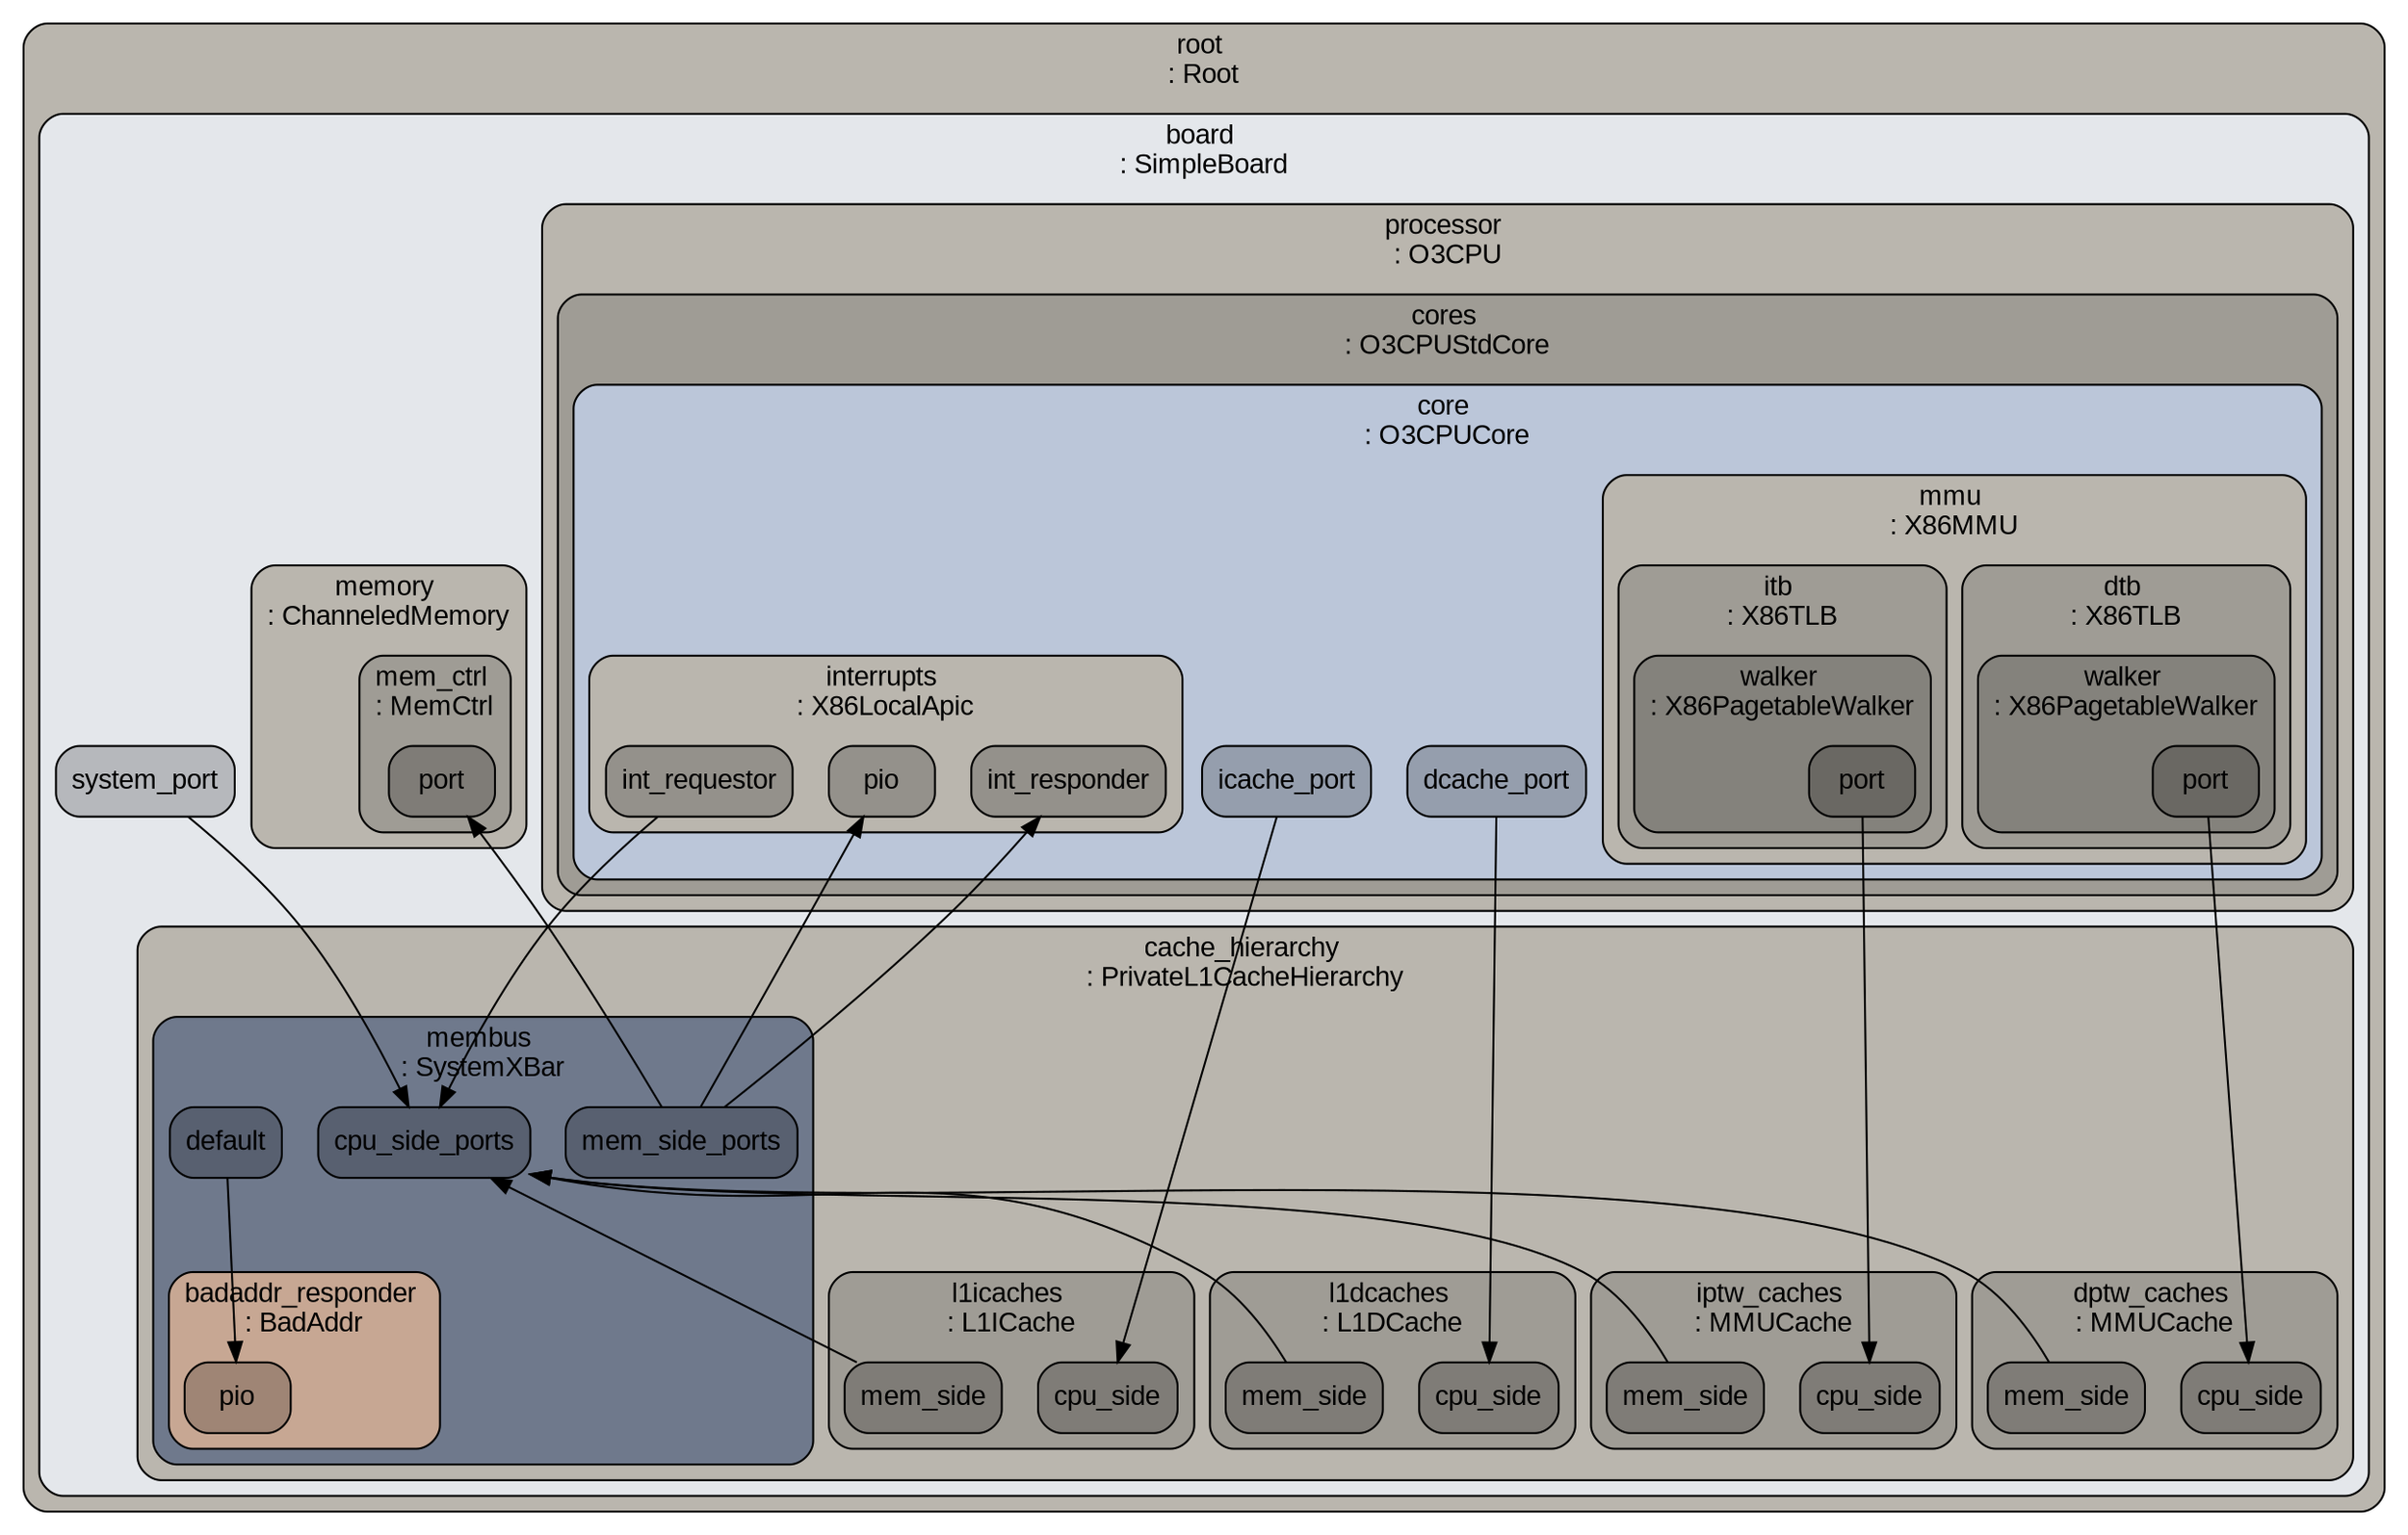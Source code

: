 digraph G {
ranksep="1.3";
subgraph cluster_root {
color="#000000";
fillcolor="#bab6ae";
fontcolor="#000000";
fontname=Arial;
fontsize=14;
label="root \n: Root";
shape=box;
style="rounded, filled";
tooltip="eventq_index&#61;0&#10;\full_system&#61;false&#10;\sim_quantum&#61;0&#10;\time_sync_enable&#61;false&#10;\time_sync_period&#61;100000000000&#10;\time_sync_spin_threshold&#61;100000000";
subgraph cluster_board {
color="#000000";
fillcolor="#e4e7eb";
fontcolor="#000000";
fontname=Arial;
fontsize=14;
label="board \n: SimpleBoard";
shape=box;
style="rounded, filled";
tooltip="auto_unlink_shared_backstore&#61;false&#10;\cache_line_size&#61;64&#10;\eventq_index&#61;0&#10;\exit_on_work_items&#61;true&#10;\init_param&#61;0&#10;\m5ops_base&#61;0&#10;\mem_mode&#61;timing&#10;\mem_ranges&#61;0:1073741824&#10;\memories&#61;board.memory.mem_ctrl.dram&#10;\mmap_using_noreserve&#61;false&#10;\multi_thread&#61;false&#10;\num_work_ids&#61;16&#10;\readfile&#61;&#10;\redirect_paths&#61;&#10;\shadow_rom_ranges&#61;&#10;\shared_backstore&#61;&#10;\symbolfile&#61;&#10;\thermal_components&#61;&#10;\thermal_model&#61;Null&#10;\work_begin_ckpt_count&#61;0&#10;\work_begin_cpu_id_exit&#61;-1&#10;\work_begin_exit_count&#61;0&#10;\work_cpus_ckpt_count&#61;0&#10;\work_end_ckpt_count&#61;0&#10;\work_end_exit_count&#61;0&#10;\work_item_id&#61;-1&#10;\workload&#61;board.workload";
board_system_port [color="#000000", fillcolor="#b6b8bc", fontcolor="#000000", fontname=Arial, fontsize=14, label=system_port, shape=box, style="rounded, filled"];
subgraph cluster_board_dvfs_handler {
color="#000000";
fillcolor="#bab6ae";
fontcolor="#000000";
fontname=Arial;
fontsize=14;
label="dvfs_handler \n: DVFSHandler";
shape=box;
style="rounded, filled";
tooltip="domains&#61;&#10;\enable&#61;false&#10;\eventq_index&#61;0&#10;\sys_clk_domain&#61;board.clk_domain&#10;\transition_latency&#61;100000000";
}

subgraph cluster_board_clk_domain {
color="#000000";
fillcolor="#bab6ae";
fontcolor="#000000";
fontname=Arial;
fontsize=14;
label="clk_domain \n: SrcClockDomain";
shape=box;
style="rounded, filled";
tooltip="clock&#61;333&#10;\domain_id&#61;-1&#10;\eventq_index&#61;0&#10;\init_perf_level&#61;0&#10;\voltage_domain&#61;board.clk_domain.voltage_domain";
subgraph cluster_board_clk_domain_voltage_domain {
color="#000000";
fillcolor="#9f9c95";
fontcolor="#000000";
fontname=Arial;
fontsize=14;
label="voltage_domain \n: VoltageDomain";
shape=box;
style="rounded, filled";
tooltip="eventq_index&#61;0&#10;\voltage&#61;1.0";
}

}

subgraph cluster_board_processor {
color="#000000";
fillcolor="#bab6ae";
fontcolor="#000000";
fontname=Arial;
fontsize=14;
label="processor \n: O3CPU";
shape=box;
style="rounded, filled";
tooltip="eventq_index&#61;0&#10;\thermal_domain&#61;Null";
subgraph cluster_board_processor_cores {
color="#000000";
fillcolor="#9f9c95";
fontcolor="#000000";
fontname=Arial;
fontsize=14;
label="cores \n: O3CPUStdCore";
shape=box;
style="rounded, filled";
tooltip="eventq_index&#61;0&#10;\thermal_domain&#61;Null";
subgraph cluster_board_processor_cores_core {
color="#000000";
fillcolor="#bbc6d9";
fontcolor="#000000";
fontname=Arial;
fontsize=14;
label="core \n: O3CPUCore";
shape=box;
style="rounded, filled";
tooltip="LFSTSize&#61;1024&#10;\LQEntries&#61;128&#10;\LSQCheckLoads&#61;true&#10;\LSQDepCheckShift&#61;4&#10;\SQEntries&#61;128&#10;\SSITSize&#61;1024&#10;\activity&#61;0&#10;\backComSize&#61;5&#10;\branchPred&#61;board.processor.cores.core.branchPred&#10;\cacheLoadPorts&#61;200&#10;\cacheStorePorts&#61;200&#10;\checker&#61;Null&#10;\clk_domain&#61;board.clk_domain&#10;\commitToDecodeDelay&#61;1&#10;\commitToFetchDelay&#61;1&#10;\commitToIEWDelay&#61;1&#10;\commitToRenameDelay&#61;1&#10;\commitWidth&#61;1&#10;\cpu_id&#61;-1&#10;\decodeToFetchDelay&#61;1&#10;\decodeToRenameDelay&#61;1&#10;\decodeWidth&#61;1&#10;\decoder&#61;board.processor.cores.core.decoder&#10;\dispatchWidth&#61;8&#10;\do_checkpoint_insts&#61;true&#10;\do_statistics_insts&#61;true&#10;\eventq_index&#61;0&#10;\fetchBufferSize&#61;64&#10;\fetchQueueSize&#61;32&#10;\fetchToDecodeDelay&#61;1&#10;\fetchTrapLatency&#61;1&#10;\fetchWidth&#61;1&#10;\forwardComSize&#61;5&#10;\fuPool&#61;board.processor.cores.core.fuPool&#10;\function_trace&#61;false&#10;\function_trace_start&#61;0&#10;\iewToCommitDelay&#61;1&#10;\iewToDecodeDelay&#61;1&#10;\iewToFetchDelay&#61;1&#10;\iewToRenameDelay&#61;1&#10;\interrupts&#61;board.processor.cores.core.interrupts&#10;\isa&#61;board.processor.cores.core.isa&#10;\issueToExecuteDelay&#61;1&#10;\issueWidth&#61;1&#10;\max_insts_all_threads&#61;0&#10;\max_insts_any_thread&#61;0&#10;\mmu&#61;board.processor.cores.core.mmu&#10;\needsTSO&#61;true&#10;\numIQEntries&#61;64&#10;\numPhysCCRegs&#61;300&#10;\numPhysFloatRegs&#61;60&#10;\numPhysIntRegs&#61;60&#10;\numPhysMatRegs&#61;2&#10;\numPhysVecPredRegs&#61;32&#10;\numPhysVecRegs&#61;256&#10;\numROBEntries&#61;4&#10;\numRobs&#61;1&#10;\numThreads&#61;1&#10;\power_gating_on_idle&#61;false&#10;\power_model&#61;&#10;\power_state&#61;board.processor.cores.core.power_state&#10;\progress_interval&#61;0&#10;\pwr_gating_latency&#61;300&#10;\renameToDecodeDelay&#61;1&#10;\renameToFetchDelay&#61;1&#10;\renameToIEWDelay&#61;2&#10;\renameToROBDelay&#61;1&#10;\renameWidth&#61;1&#10;\simpoint_start_insts&#61;&#10;\smtCommitPolicy&#61;RoundRobin&#10;\smtFetchPolicy&#61;RoundRobin&#10;\smtIQPolicy&#61;Partitioned&#10;\smtIQThreshold&#61;100&#10;\smtLSQPolicy&#61;Partitioned&#10;\smtLSQThreshold&#61;100&#10;\smtNumFetchingThreads&#61;1&#10;\smtROBPolicy&#61;Partitioned&#10;\smtROBThreshold&#61;100&#10;\socket_id&#61;0&#10;\squashWidth&#61;8&#10;\store_set_clear_period&#61;250000&#10;\switched_out&#61;false&#10;\syscallRetryLatency&#61;10000&#10;\system&#61;board&#10;\tracer&#61;board.processor.cores.core.tracer&#10;\trapLatency&#61;13&#10;\wbWidth&#61;1&#10;\workload&#61;board.processor.cores.core.workload";
board_processor_cores_core_icache_port [color="#000000", fillcolor="#959ead", fontcolor="#000000", fontname=Arial, fontsize=14, label=icache_port, shape=box, style="rounded, filled"];
board_processor_cores_core_dcache_port [color="#000000", fillcolor="#959ead", fontcolor="#000000", fontname=Arial, fontsize=14, label=dcache_port, shape=box, style="rounded, filled"];
subgraph cluster_board_processor_cores_core_mmu {
color="#000000";
fillcolor="#bab6ae";
fontcolor="#000000";
fontname=Arial;
fontsize=14;
label="mmu \n: X86MMU";
shape=box;
style="rounded, filled";
tooltip="dtb&#61;board.processor.cores.core.mmu.dtb&#10;\eventq_index&#61;0&#10;\itb&#61;board.processor.cores.core.mmu.itb";
subgraph cluster_board_processor_cores_core_mmu_itb {
color="#000000";
fillcolor="#9f9c95";
fontcolor="#000000";
fontname=Arial;
fontsize=14;
label="itb \n: X86TLB";
shape=box;
style="rounded, filled";
tooltip="entry_type&#61;instruction&#10;\eventq_index&#61;0&#10;\next_level&#61;Null&#10;\size&#61;64&#10;\system&#61;board&#10;\walker&#61;board.processor.cores.core.mmu.itb.walker";
subgraph cluster_board_processor_cores_core_mmu_itb_walker {
color="#000000";
fillcolor="#84827c";
fontcolor="#000000";
fontname=Arial;
fontsize=14;
label="walker \n: X86PagetableWalker";
shape=box;
style="rounded, filled";
tooltip="clk_domain&#61;board.clk_domain&#10;\eventq_index&#61;0&#10;\num_squash_per_cycle&#61;4&#10;\power_model&#61;&#10;\power_state&#61;board.processor.cores.core.mmu.itb.walker.power_state&#10;\system&#61;board";
board_processor_cores_core_mmu_itb_walker_port [color="#000000", fillcolor="#6a6863", fontcolor="#000000", fontname=Arial, fontsize=14, label=port, shape=box, style="rounded, filled"];
subgraph cluster_board_processor_cores_core_mmu_itb_walker_power_state {
color="#000000";
fillcolor="#6a6863";
fontcolor="#000000";
fontname=Arial;
fontsize=14;
label="power_state \n: PowerState";
shape=box;
style="rounded, filled";
tooltip="clk_gate_bins&#61;20&#10;\clk_gate_max&#61;1000000000000&#10;\clk_gate_min&#61;1000&#10;\default_state&#61;UNDEFINED&#10;\eventq_index&#61;0&#10;\leaders&#61;&#10;\possible_states&#61;";
}

}

}

subgraph cluster_board_processor_cores_core_mmu_dtb {
color="#000000";
fillcolor="#9f9c95";
fontcolor="#000000";
fontname=Arial;
fontsize=14;
label="dtb \n: X86TLB";
shape=box;
style="rounded, filled";
tooltip="entry_type&#61;data&#10;\eventq_index&#61;0&#10;\next_level&#61;Null&#10;\size&#61;64&#10;\system&#61;board&#10;\walker&#61;board.processor.cores.core.mmu.dtb.walker";
subgraph cluster_board_processor_cores_core_mmu_dtb_walker {
color="#000000";
fillcolor="#84827c";
fontcolor="#000000";
fontname=Arial;
fontsize=14;
label="walker \n: X86PagetableWalker";
shape=box;
style="rounded, filled";
tooltip="clk_domain&#61;board.clk_domain&#10;\eventq_index&#61;0&#10;\num_squash_per_cycle&#61;4&#10;\power_model&#61;&#10;\power_state&#61;board.processor.cores.core.mmu.dtb.walker.power_state&#10;\system&#61;board";
board_processor_cores_core_mmu_dtb_walker_port [color="#000000", fillcolor="#6a6863", fontcolor="#000000", fontname=Arial, fontsize=14, label=port, shape=box, style="rounded, filled"];
subgraph cluster_board_processor_cores_core_mmu_dtb_walker_power_state {
color="#000000";
fillcolor="#6a6863";
fontcolor="#000000";
fontname=Arial;
fontsize=14;
label="power_state \n: PowerState";
shape=box;
style="rounded, filled";
tooltip="clk_gate_bins&#61;20&#10;\clk_gate_max&#61;1000000000000&#10;\clk_gate_min&#61;1000&#10;\default_state&#61;UNDEFINED&#10;\eventq_index&#61;0&#10;\leaders&#61;&#10;\possible_states&#61;";
}

}

}

}

subgraph cluster_board_processor_cores_core_fuPool {
color="#000000";
fillcolor="#bab6ae";
fontcolor="#000000";
fontname=Arial;
fontsize=14;
label="fuPool \n: DefaultX86FUPool";
shape=box;
style="rounded, filled";
tooltip="FUList&#61;board.processor.cores.core.fuPool.FUList0 board.processor.cores.core.fuPool.FUList1 board.processor.cores.core.fuPool.FUList2 board.processor.cores.core.fuPool.FUList3 board.processor.cores.core.fuPool.FUList4 board.processor.cores.core.fuPool.FUList5 board.processor.cores.core.fuPool.FUList6 board.processor.cores.core.fuPool.FUList7 board.processor.cores.core.fuPool.FUList8 board.processor.cores.core.fuPool.FUList9&#10;\eventq_index&#61;0";
subgraph cluster_board_processor_cores_core_fuPool_FUList0 {
color="#000000";
fillcolor="#9f9c95";
fontcolor="#000000";
fontname=Arial;
fontsize=14;
label="FUList0 \n: IntALU";
shape=box;
style="rounded, filled";
tooltip="count&#61;6&#10;\eventq_index&#61;0&#10;\opList&#61;board.processor.cores.core.fuPool.FUList0.opList";
subgraph cluster_board_processor_cores_core_fuPool_FUList0_opList {
color="#000000";
fillcolor="#84827c";
fontcolor="#000000";
fontname=Arial;
fontsize=14;
label="opList \n: OpDesc";
shape=box;
style="rounded, filled";
tooltip="eventq_index&#61;0&#10;\opClass&#61;IntAlu&#10;\opLat&#61;1&#10;\pipelined&#61;true";
}

}

subgraph cluster_board_processor_cores_core_fuPool_FUList1 {
color="#000000";
fillcolor="#9f9c95";
fontcolor="#000000";
fontname=Arial;
fontsize=14;
label="FUList1 \n: X86IntMultDiv";
shape=box;
style="rounded, filled";
tooltip="count&#61;2&#10;\eventq_index&#61;0&#10;\opList&#61;board.processor.cores.core.fuPool.FUList1.opList0 board.processor.cores.core.fuPool.FUList1.opList1";
subgraph cluster_board_processor_cores_core_fuPool_FUList1_opList0 {
color="#000000";
fillcolor="#84827c";
fontcolor="#000000";
fontname=Arial;
fontsize=14;
label="opList0 \n: OpDesc";
shape=box;
style="rounded, filled";
tooltip="eventq_index&#61;0&#10;\opClass&#61;IntMult&#10;\opLat&#61;3&#10;\pipelined&#61;true";
}

subgraph cluster_board_processor_cores_core_fuPool_FUList1_opList1 {
color="#000000";
fillcolor="#84827c";
fontcolor="#000000";
fontname=Arial;
fontsize=14;
label="opList1 \n: OpDesc";
shape=box;
style="rounded, filled";
tooltip="eventq_index&#61;0&#10;\opClass&#61;IntDiv&#10;\opLat&#61;1&#10;\pipelined&#61;false";
}

}

subgraph cluster_board_processor_cores_core_fuPool_FUList2 {
color="#000000";
fillcolor="#9f9c95";
fontcolor="#000000";
fontname=Arial;
fontsize=14;
label="FUList2 \n: FP_ALU";
shape=box;
style="rounded, filled";
tooltip="count&#61;4&#10;\eventq_index&#61;0&#10;\opList&#61;board.processor.cores.core.fuPool.FUList2.opList0 board.processor.cores.core.fuPool.FUList2.opList1 board.processor.cores.core.fuPool.FUList2.opList2";
subgraph cluster_board_processor_cores_core_fuPool_FUList2_opList0 {
color="#000000";
fillcolor="#84827c";
fontcolor="#000000";
fontname=Arial;
fontsize=14;
label="opList0 \n: OpDesc";
shape=box;
style="rounded, filled";
tooltip="eventq_index&#61;0&#10;\opClass&#61;FloatAdd&#10;\opLat&#61;2&#10;\pipelined&#61;true";
}

subgraph cluster_board_processor_cores_core_fuPool_FUList2_opList1 {
color="#000000";
fillcolor="#84827c";
fontcolor="#000000";
fontname=Arial;
fontsize=14;
label="opList1 \n: OpDesc";
shape=box;
style="rounded, filled";
tooltip="eventq_index&#61;0&#10;\opClass&#61;FloatCmp&#10;\opLat&#61;2&#10;\pipelined&#61;true";
}

subgraph cluster_board_processor_cores_core_fuPool_FUList2_opList2 {
color="#000000";
fillcolor="#84827c";
fontcolor="#000000";
fontname=Arial;
fontsize=14;
label="opList2 \n: OpDesc";
shape=box;
style="rounded, filled";
tooltip="eventq_index&#61;0&#10;\opClass&#61;FloatCvt&#10;\opLat&#61;2&#10;\pipelined&#61;true";
}

}

subgraph cluster_board_processor_cores_core_fuPool_FUList3 {
color="#000000";
fillcolor="#9f9c95";
fontcolor="#000000";
fontname=Arial;
fontsize=14;
label="FUList3 \n: FP_MultDiv";
shape=box;
style="rounded, filled";
tooltip="count&#61;2&#10;\eventq_index&#61;0&#10;\opList&#61;board.processor.cores.core.fuPool.FUList3.opList0 board.processor.cores.core.fuPool.FUList3.opList1 board.processor.cores.core.fuPool.FUList3.opList2 board.processor.cores.core.fuPool.FUList3.opList3 board.processor.cores.core.fuPool.FUList3.opList4";
subgraph cluster_board_processor_cores_core_fuPool_FUList3_opList0 {
color="#000000";
fillcolor="#84827c";
fontcolor="#000000";
fontname=Arial;
fontsize=14;
label="opList0 \n: OpDesc";
shape=box;
style="rounded, filled";
tooltip="eventq_index&#61;0&#10;\opClass&#61;FloatMult&#10;\opLat&#61;4&#10;\pipelined&#61;true";
}

subgraph cluster_board_processor_cores_core_fuPool_FUList3_opList1 {
color="#000000";
fillcolor="#84827c";
fontcolor="#000000";
fontname=Arial;
fontsize=14;
label="opList1 \n: OpDesc";
shape=box;
style="rounded, filled";
tooltip="eventq_index&#61;0&#10;\opClass&#61;FloatMultAcc&#10;\opLat&#61;5&#10;\pipelined&#61;true";
}

subgraph cluster_board_processor_cores_core_fuPool_FUList3_opList2 {
color="#000000";
fillcolor="#84827c";
fontcolor="#000000";
fontname=Arial;
fontsize=14;
label="opList2 \n: OpDesc";
shape=box;
style="rounded, filled";
tooltip="eventq_index&#61;0&#10;\opClass&#61;FloatMisc&#10;\opLat&#61;3&#10;\pipelined&#61;true";
}

subgraph cluster_board_processor_cores_core_fuPool_FUList3_opList3 {
color="#000000";
fillcolor="#84827c";
fontcolor="#000000";
fontname=Arial;
fontsize=14;
label="opList3 \n: OpDesc";
shape=box;
style="rounded, filled";
tooltip="eventq_index&#61;0&#10;\opClass&#61;FloatDiv&#10;\opLat&#61;12&#10;\pipelined&#61;false";
}

subgraph cluster_board_processor_cores_core_fuPool_FUList3_opList4 {
color="#000000";
fillcolor="#84827c";
fontcolor="#000000";
fontname=Arial;
fontsize=14;
label="opList4 \n: OpDesc";
shape=box;
style="rounded, filled";
tooltip="eventq_index&#61;0&#10;\opClass&#61;FloatSqrt&#10;\opLat&#61;24&#10;\pipelined&#61;false";
}

}

subgraph cluster_board_processor_cores_core_fuPool_FUList4 {
color="#000000";
fillcolor="#9f9c95";
fontcolor="#000000";
fontname=Arial;
fontsize=14;
label="FUList4 \n: ReadPort";
shape=box;
style="rounded, filled";
tooltip="count&#61;0&#10;\eventq_index&#61;0&#10;\opList&#61;board.processor.cores.core.fuPool.FUList4.opList0 board.processor.cores.core.fuPool.FUList4.opList1 board.processor.cores.core.fuPool.FUList4.opList2 board.processor.cores.core.fuPool.FUList4.opList3 board.processor.cores.core.fuPool.FUList4.opList4 board.processor.cores.core.fuPool.FUList4.opList5 board.processor.cores.core.fuPool.FUList4.opList6 board.processor.cores.core.fuPool.FUList4.opList7";
subgraph cluster_board_processor_cores_core_fuPool_FUList4_opList0 {
color="#000000";
fillcolor="#84827c";
fontcolor="#000000";
fontname=Arial;
fontsize=14;
label="opList0 \n: OpDesc";
shape=box;
style="rounded, filled";
tooltip="eventq_index&#61;0&#10;\opClass&#61;MemRead&#10;\opLat&#61;1&#10;\pipelined&#61;true";
}

subgraph cluster_board_processor_cores_core_fuPool_FUList4_opList1 {
color="#000000";
fillcolor="#84827c";
fontcolor="#000000";
fontname=Arial;
fontsize=14;
label="opList1 \n: OpDesc";
shape=box;
style="rounded, filled";
tooltip="eventq_index&#61;0&#10;\opClass&#61;FloatMemRead&#10;\opLat&#61;1&#10;\pipelined&#61;true";
}

subgraph cluster_board_processor_cores_core_fuPool_FUList4_opList2 {
color="#000000";
fillcolor="#84827c";
fontcolor="#000000";
fontname=Arial;
fontsize=14;
label="opList2 \n: OpDesc";
shape=box;
style="rounded, filled";
tooltip="eventq_index&#61;0&#10;\opClass&#61;SimdUnitStrideLoad&#10;\opLat&#61;1&#10;\pipelined&#61;true";
}

subgraph cluster_board_processor_cores_core_fuPool_FUList4_opList3 {
color="#000000";
fillcolor="#84827c";
fontcolor="#000000";
fontname=Arial;
fontsize=14;
label="opList3 \n: OpDesc";
shape=box;
style="rounded, filled";
tooltip="eventq_index&#61;0&#10;\opClass&#61;SimdUnitStrideMaskLoad&#10;\opLat&#61;1&#10;\pipelined&#61;true";
}

subgraph cluster_board_processor_cores_core_fuPool_FUList4_opList4 {
color="#000000";
fillcolor="#84827c";
fontcolor="#000000";
fontname=Arial;
fontsize=14;
label="opList4 \n: OpDesc";
shape=box;
style="rounded, filled";
tooltip="eventq_index&#61;0&#10;\opClass&#61;SimdStridedLoad&#10;\opLat&#61;1&#10;\pipelined&#61;true";
}

subgraph cluster_board_processor_cores_core_fuPool_FUList4_opList5 {
color="#000000";
fillcolor="#84827c";
fontcolor="#000000";
fontname=Arial;
fontsize=14;
label="opList5 \n: OpDesc";
shape=box;
style="rounded, filled";
tooltip="eventq_index&#61;0&#10;\opClass&#61;SimdIndexedLoad&#10;\opLat&#61;1&#10;\pipelined&#61;true";
}

subgraph cluster_board_processor_cores_core_fuPool_FUList4_opList6 {
color="#000000";
fillcolor="#84827c";
fontcolor="#000000";
fontname=Arial;
fontsize=14;
label="opList6 \n: OpDesc";
shape=box;
style="rounded, filled";
tooltip="eventq_index&#61;0&#10;\opClass&#61;SimdUnitStrideFaultOnlyFirstLoad&#10;\opLat&#61;1&#10;\pipelined&#61;true";
}

subgraph cluster_board_processor_cores_core_fuPool_FUList4_opList7 {
color="#000000";
fillcolor="#84827c";
fontcolor="#000000";
fontname=Arial;
fontsize=14;
label="opList7 \n: OpDesc";
shape=box;
style="rounded, filled";
tooltip="eventq_index&#61;0&#10;\opClass&#61;SimdWholeRegisterLoad&#10;\opLat&#61;1&#10;\pipelined&#61;true";
}

}

subgraph cluster_board_processor_cores_core_fuPool_FUList5 {
color="#000000";
fillcolor="#9f9c95";
fontcolor="#000000";
fontname=Arial;
fontsize=14;
label="FUList5 \n: SIMD_Unit";
shape=box;
style="rounded, filled";
tooltip="count&#61;4&#10;\eventq_index&#61;0&#10;\opList&#61;board.processor.cores.core.fuPool.FUList5.opList00 board.processor.cores.core.fuPool.FUList5.opList01 board.processor.cores.core.fuPool.FUList5.opList02 board.processor.cores.core.fuPool.FUList5.opList03 board.processor.cores.core.fuPool.FUList5.opList04 board.processor.cores.core.fuPool.FUList5.opList05 board.processor.cores.core.fuPool.FUList5.opList06 board.processor.cores.core.fuPool.FUList5.opList07 board.processor.cores.core.fuPool.FUList5.opList08 board.processor.cores.core.fuPool.FUList5.opList09 board.processor.cores.core.fuPool.FUList5.opList10 board.processor.cores.core.fuPool.FUList5.opList11 board.processor.cores.core.fuPool.FUList5.opList12 board.processor.cores.core.fuPool.FUList5.opList13 board.processor.cores.core.fuPool.FUList5.opList14 board.processor.cores.core.fuPool.FUList5.opList15 board.processor.cores.core.fuPool.FUList5.opList16 board.processor.cores.core.fuPool.FUList5.opList17 board.processor.cores.core.fuPool.FUList5.opList18 board.processor.cores.core.fuPool.FUList5.opList19 board.processor.cores.core.fuPool.FUList5.opList20 board.processor.cores.core.fuPool.FUList5.opList21 board.processor.cores.core.fuPool.FUList5.opList22 board.processor.cores.core.fuPool.FUList5.opList23 board.processor.cores.core.fuPool.FUList5.opList24 board.processor.cores.core.fuPool.FUList5.opList25 board.processor.cores.core.fuPool.FUList5.opList26 board.processor.cores.core.fuPool.FUList5.opList27 board.processor.cores.core.fuPool.FUList5.opList28 board.processor.cores.core.fuPool.FUList5.opList29 board.processor.cores.core.fuPool.FUList5.opList30 board.processor.cores.core.fuPool.FUList5.opList31 board.processor.cores.core.fuPool.FUList5.opList32 board.processor.cores.core.fuPool.FUList5.opList33 board.processor.cores.core.fuPool.FUList5.opList34 board.processor.cores.core.fuPool.FUList5.opList35 board.processor.cores.core.fuPool.FUList5.opList36 board.processor.cores.core.fuPool.FUList5.opList37 board.processor.cores.core.fuPool.FUList5.opList38";
subgraph cluster_board_processor_cores_core_fuPool_FUList5_opList00 {
color="#000000";
fillcolor="#84827c";
fontcolor="#000000";
fontname=Arial;
fontsize=14;
label="opList00 \n: OpDesc";
shape=box;
style="rounded, filled";
tooltip="eventq_index&#61;0&#10;\opClass&#61;SimdAdd&#10;\opLat&#61;1&#10;\pipelined&#61;true";
}

subgraph cluster_board_processor_cores_core_fuPool_FUList5_opList01 {
color="#000000";
fillcolor="#84827c";
fontcolor="#000000";
fontname=Arial;
fontsize=14;
label="opList01 \n: OpDesc";
shape=box;
style="rounded, filled";
tooltip="eventq_index&#61;0&#10;\opClass&#61;SimdAddAcc&#10;\opLat&#61;1&#10;\pipelined&#61;true";
}

subgraph cluster_board_processor_cores_core_fuPool_FUList5_opList02 {
color="#000000";
fillcolor="#84827c";
fontcolor="#000000";
fontname=Arial;
fontsize=14;
label="opList02 \n: OpDesc";
shape=box;
style="rounded, filled";
tooltip="eventq_index&#61;0&#10;\opClass&#61;SimdAlu&#10;\opLat&#61;1&#10;\pipelined&#61;true";
}

subgraph cluster_board_processor_cores_core_fuPool_FUList5_opList03 {
color="#000000";
fillcolor="#84827c";
fontcolor="#000000";
fontname=Arial;
fontsize=14;
label="opList03 \n: OpDesc";
shape=box;
style="rounded, filled";
tooltip="eventq_index&#61;0&#10;\opClass&#61;SimdCmp&#10;\opLat&#61;1&#10;\pipelined&#61;true";
}

subgraph cluster_board_processor_cores_core_fuPool_FUList5_opList04 {
color="#000000";
fillcolor="#84827c";
fontcolor="#000000";
fontname=Arial;
fontsize=14;
label="opList04 \n: OpDesc";
shape=box;
style="rounded, filled";
tooltip="eventq_index&#61;0&#10;\opClass&#61;SimdCvt&#10;\opLat&#61;1&#10;\pipelined&#61;true";
}

subgraph cluster_board_processor_cores_core_fuPool_FUList5_opList05 {
color="#000000";
fillcolor="#84827c";
fontcolor="#000000";
fontname=Arial;
fontsize=14;
label="opList05 \n: OpDesc";
shape=box;
style="rounded, filled";
tooltip="eventq_index&#61;0&#10;\opClass&#61;SimdMisc&#10;\opLat&#61;1&#10;\pipelined&#61;true";
}

subgraph cluster_board_processor_cores_core_fuPool_FUList5_opList06 {
color="#000000";
fillcolor="#84827c";
fontcolor="#000000";
fontname=Arial;
fontsize=14;
label="opList06 \n: OpDesc";
shape=box;
style="rounded, filled";
tooltip="eventq_index&#61;0&#10;\opClass&#61;SimdMult&#10;\opLat&#61;1&#10;\pipelined&#61;true";
}

subgraph cluster_board_processor_cores_core_fuPool_FUList5_opList07 {
color="#000000";
fillcolor="#84827c";
fontcolor="#000000";
fontname=Arial;
fontsize=14;
label="opList07 \n: OpDesc";
shape=box;
style="rounded, filled";
tooltip="eventq_index&#61;0&#10;\opClass&#61;SimdMultAcc&#10;\opLat&#61;1&#10;\pipelined&#61;true";
}

subgraph cluster_board_processor_cores_core_fuPool_FUList5_opList08 {
color="#000000";
fillcolor="#84827c";
fontcolor="#000000";
fontname=Arial;
fontsize=14;
label="opList08 \n: OpDesc";
shape=box;
style="rounded, filled";
tooltip="eventq_index&#61;0&#10;\opClass&#61;SimdMatMultAcc&#10;\opLat&#61;1&#10;\pipelined&#61;true";
}

subgraph cluster_board_processor_cores_core_fuPool_FUList5_opList09 {
color="#000000";
fillcolor="#84827c";
fontcolor="#000000";
fontname=Arial;
fontsize=14;
label="opList09 \n: OpDesc";
shape=box;
style="rounded, filled";
tooltip="eventq_index&#61;0&#10;\opClass&#61;SimdShift&#10;\opLat&#61;1&#10;\pipelined&#61;true";
}

subgraph cluster_board_processor_cores_core_fuPool_FUList5_opList10 {
color="#000000";
fillcolor="#84827c";
fontcolor="#000000";
fontname=Arial;
fontsize=14;
label="opList10 \n: OpDesc";
shape=box;
style="rounded, filled";
tooltip="eventq_index&#61;0&#10;\opClass&#61;SimdShiftAcc&#10;\opLat&#61;1&#10;\pipelined&#61;true";
}

subgraph cluster_board_processor_cores_core_fuPool_FUList5_opList11 {
color="#000000";
fillcolor="#84827c";
fontcolor="#000000";
fontname=Arial;
fontsize=14;
label="opList11 \n: OpDesc";
shape=box;
style="rounded, filled";
tooltip="eventq_index&#61;0&#10;\opClass&#61;SimdDiv&#10;\opLat&#61;1&#10;\pipelined&#61;true";
}

subgraph cluster_board_processor_cores_core_fuPool_FUList5_opList12 {
color="#000000";
fillcolor="#84827c";
fontcolor="#000000";
fontname=Arial;
fontsize=14;
label="opList12 \n: OpDesc";
shape=box;
style="rounded, filled";
tooltip="eventq_index&#61;0&#10;\opClass&#61;SimdSqrt&#10;\opLat&#61;1&#10;\pipelined&#61;true";
}

subgraph cluster_board_processor_cores_core_fuPool_FUList5_opList13 {
color="#000000";
fillcolor="#84827c";
fontcolor="#000000";
fontname=Arial;
fontsize=14;
label="opList13 \n: OpDesc";
shape=box;
style="rounded, filled";
tooltip="eventq_index&#61;0&#10;\opClass&#61;SimdFloatAdd&#10;\opLat&#61;1&#10;\pipelined&#61;true";
}

subgraph cluster_board_processor_cores_core_fuPool_FUList5_opList14 {
color="#000000";
fillcolor="#84827c";
fontcolor="#000000";
fontname=Arial;
fontsize=14;
label="opList14 \n: OpDesc";
shape=box;
style="rounded, filled";
tooltip="eventq_index&#61;0&#10;\opClass&#61;SimdFloatAlu&#10;\opLat&#61;1&#10;\pipelined&#61;true";
}

subgraph cluster_board_processor_cores_core_fuPool_FUList5_opList15 {
color="#000000";
fillcolor="#84827c";
fontcolor="#000000";
fontname=Arial;
fontsize=14;
label="opList15 \n: OpDesc";
shape=box;
style="rounded, filled";
tooltip="eventq_index&#61;0&#10;\opClass&#61;SimdFloatCmp&#10;\opLat&#61;1&#10;\pipelined&#61;true";
}

subgraph cluster_board_processor_cores_core_fuPool_FUList5_opList16 {
color="#000000";
fillcolor="#84827c";
fontcolor="#000000";
fontname=Arial;
fontsize=14;
label="opList16 \n: OpDesc";
shape=box;
style="rounded, filled";
tooltip="eventq_index&#61;0&#10;\opClass&#61;SimdFloatCvt&#10;\opLat&#61;1&#10;\pipelined&#61;true";
}

subgraph cluster_board_processor_cores_core_fuPool_FUList5_opList17 {
color="#000000";
fillcolor="#84827c";
fontcolor="#000000";
fontname=Arial;
fontsize=14;
label="opList17 \n: OpDesc";
shape=box;
style="rounded, filled";
tooltip="eventq_index&#61;0&#10;\opClass&#61;SimdFloatDiv&#10;\opLat&#61;1&#10;\pipelined&#61;true";
}

subgraph cluster_board_processor_cores_core_fuPool_FUList5_opList18 {
color="#000000";
fillcolor="#84827c";
fontcolor="#000000";
fontname=Arial;
fontsize=14;
label="opList18 \n: OpDesc";
shape=box;
style="rounded, filled";
tooltip="eventq_index&#61;0&#10;\opClass&#61;SimdFloatMisc&#10;\opLat&#61;1&#10;\pipelined&#61;true";
}

subgraph cluster_board_processor_cores_core_fuPool_FUList5_opList19 {
color="#000000";
fillcolor="#84827c";
fontcolor="#000000";
fontname=Arial;
fontsize=14;
label="opList19 \n: OpDesc";
shape=box;
style="rounded, filled";
tooltip="eventq_index&#61;0&#10;\opClass&#61;SimdFloatMult&#10;\opLat&#61;1&#10;\pipelined&#61;true";
}

subgraph cluster_board_processor_cores_core_fuPool_FUList5_opList20 {
color="#000000";
fillcolor="#84827c";
fontcolor="#000000";
fontname=Arial;
fontsize=14;
label="opList20 \n: OpDesc";
shape=box;
style="rounded, filled";
tooltip="eventq_index&#61;0&#10;\opClass&#61;SimdFloatMultAcc&#10;\opLat&#61;1&#10;\pipelined&#61;true";
}

subgraph cluster_board_processor_cores_core_fuPool_FUList5_opList21 {
color="#000000";
fillcolor="#84827c";
fontcolor="#000000";
fontname=Arial;
fontsize=14;
label="opList21 \n: OpDesc";
shape=box;
style="rounded, filled";
tooltip="eventq_index&#61;0&#10;\opClass&#61;SimdFloatMatMultAcc&#10;\opLat&#61;1&#10;\pipelined&#61;true";
}

subgraph cluster_board_processor_cores_core_fuPool_FUList5_opList22 {
color="#000000";
fillcolor="#84827c";
fontcolor="#000000";
fontname=Arial;
fontsize=14;
label="opList22 \n: OpDesc";
shape=box;
style="rounded, filled";
tooltip="eventq_index&#61;0&#10;\opClass&#61;SimdFloatSqrt&#10;\opLat&#61;1&#10;\pipelined&#61;true";
}

subgraph cluster_board_processor_cores_core_fuPool_FUList5_opList23 {
color="#000000";
fillcolor="#84827c";
fontcolor="#000000";
fontname=Arial;
fontsize=14;
label="opList23 \n: OpDesc";
shape=box;
style="rounded, filled";
tooltip="eventq_index&#61;0&#10;\opClass&#61;SimdReduceAdd&#10;\opLat&#61;1&#10;\pipelined&#61;true";
}

subgraph cluster_board_processor_cores_core_fuPool_FUList5_opList24 {
color="#000000";
fillcolor="#84827c";
fontcolor="#000000";
fontname=Arial;
fontsize=14;
label="opList24 \n: OpDesc";
shape=box;
style="rounded, filled";
tooltip="eventq_index&#61;0&#10;\opClass&#61;SimdReduceAlu&#10;\opLat&#61;1&#10;\pipelined&#61;true";
}

subgraph cluster_board_processor_cores_core_fuPool_FUList5_opList25 {
color="#000000";
fillcolor="#84827c";
fontcolor="#000000";
fontname=Arial;
fontsize=14;
label="opList25 \n: OpDesc";
shape=box;
style="rounded, filled";
tooltip="eventq_index&#61;0&#10;\opClass&#61;SimdReduceCmp&#10;\opLat&#61;1&#10;\pipelined&#61;true";
}

subgraph cluster_board_processor_cores_core_fuPool_FUList5_opList26 {
color="#000000";
fillcolor="#84827c";
fontcolor="#000000";
fontname=Arial;
fontsize=14;
label="opList26 \n: OpDesc";
shape=box;
style="rounded, filled";
tooltip="eventq_index&#61;0&#10;\opClass&#61;SimdFloatReduceAdd&#10;\opLat&#61;1&#10;\pipelined&#61;true";
}

subgraph cluster_board_processor_cores_core_fuPool_FUList5_opList27 {
color="#000000";
fillcolor="#84827c";
fontcolor="#000000";
fontname=Arial;
fontsize=14;
label="opList27 \n: OpDesc";
shape=box;
style="rounded, filled";
tooltip="eventq_index&#61;0&#10;\opClass&#61;SimdFloatReduceCmp&#10;\opLat&#61;1&#10;\pipelined&#61;true";
}

subgraph cluster_board_processor_cores_core_fuPool_FUList5_opList28 {
color="#000000";
fillcolor="#84827c";
fontcolor="#000000";
fontname=Arial;
fontsize=14;
label="opList28 \n: OpDesc";
shape=box;
style="rounded, filled";
tooltip="eventq_index&#61;0&#10;\opClass&#61;SimdExt&#10;\opLat&#61;1&#10;\pipelined&#61;true";
}

subgraph cluster_board_processor_cores_core_fuPool_FUList5_opList29 {
color="#000000";
fillcolor="#84827c";
fontcolor="#000000";
fontname=Arial;
fontsize=14;
label="opList29 \n: OpDesc";
shape=box;
style="rounded, filled";
tooltip="eventq_index&#61;0&#10;\opClass&#61;SimdFloatExt&#10;\opLat&#61;1&#10;\pipelined&#61;true";
}

subgraph cluster_board_processor_cores_core_fuPool_FUList5_opList30 {
color="#000000";
fillcolor="#84827c";
fontcolor="#000000";
fontname=Arial;
fontsize=14;
label="opList30 \n: OpDesc";
shape=box;
style="rounded, filled";
tooltip="eventq_index&#61;0&#10;\opClass&#61;SimdConfig&#10;\opLat&#61;1&#10;\pipelined&#61;true";
}

subgraph cluster_board_processor_cores_core_fuPool_FUList5_opList31 {
color="#000000";
fillcolor="#84827c";
fontcolor="#000000";
fontname=Arial;
fontsize=14;
label="opList31 \n: OpDesc";
shape=box;
style="rounded, filled";
tooltip="eventq_index&#61;0&#10;\opClass&#61;SimdAes&#10;\opLat&#61;1&#10;\pipelined&#61;true";
}

subgraph cluster_board_processor_cores_core_fuPool_FUList5_opList32 {
color="#000000";
fillcolor="#84827c";
fontcolor="#000000";
fontname=Arial;
fontsize=14;
label="opList32 \n: OpDesc";
shape=box;
style="rounded, filled";
tooltip="eventq_index&#61;0&#10;\opClass&#61;SimdAesMix&#10;\opLat&#61;1&#10;\pipelined&#61;true";
}

subgraph cluster_board_processor_cores_core_fuPool_FUList5_opList33 {
color="#000000";
fillcolor="#84827c";
fontcolor="#000000";
fontname=Arial;
fontsize=14;
label="opList33 \n: OpDesc";
shape=box;
style="rounded, filled";
tooltip="eventq_index&#61;0&#10;\opClass&#61;SimdSha1Hash&#10;\opLat&#61;1&#10;\pipelined&#61;true";
}

subgraph cluster_board_processor_cores_core_fuPool_FUList5_opList34 {
color="#000000";
fillcolor="#84827c";
fontcolor="#000000";
fontname=Arial;
fontsize=14;
label="opList34 \n: OpDesc";
shape=box;
style="rounded, filled";
tooltip="eventq_index&#61;0&#10;\opClass&#61;SimdSha1Hash2&#10;\opLat&#61;1&#10;\pipelined&#61;true";
}

subgraph cluster_board_processor_cores_core_fuPool_FUList5_opList35 {
color="#000000";
fillcolor="#84827c";
fontcolor="#000000";
fontname=Arial;
fontsize=14;
label="opList35 \n: OpDesc";
shape=box;
style="rounded, filled";
tooltip="eventq_index&#61;0&#10;\opClass&#61;SimdSha256Hash&#10;\opLat&#61;1&#10;\pipelined&#61;true";
}

subgraph cluster_board_processor_cores_core_fuPool_FUList5_opList36 {
color="#000000";
fillcolor="#84827c";
fontcolor="#000000";
fontname=Arial;
fontsize=14;
label="opList36 \n: OpDesc";
shape=box;
style="rounded, filled";
tooltip="eventq_index&#61;0&#10;\opClass&#61;SimdSha256Hash2&#10;\opLat&#61;1&#10;\pipelined&#61;true";
}

subgraph cluster_board_processor_cores_core_fuPool_FUList5_opList37 {
color="#000000";
fillcolor="#84827c";
fontcolor="#000000";
fontname=Arial;
fontsize=14;
label="opList37 \n: OpDesc";
shape=box;
style="rounded, filled";
tooltip="eventq_index&#61;0&#10;\opClass&#61;SimdShaSigma2&#10;\opLat&#61;1&#10;\pipelined&#61;true";
}

subgraph cluster_board_processor_cores_core_fuPool_FUList5_opList38 {
color="#000000";
fillcolor="#84827c";
fontcolor="#000000";
fontname=Arial;
fontsize=14;
label="opList38 \n: OpDesc";
shape=box;
style="rounded, filled";
tooltip="eventq_index&#61;0&#10;\opClass&#61;SimdShaSigma3&#10;\opLat&#61;1&#10;\pipelined&#61;true";
}

}

subgraph cluster_board_processor_cores_core_fuPool_FUList6 {
color="#000000";
fillcolor="#9f9c95";
fontcolor="#000000";
fontname=Arial;
fontsize=14;
label="FUList6 \n: PredALU";
shape=box;
style="rounded, filled";
tooltip="count&#61;1&#10;\eventq_index&#61;0&#10;\opList&#61;board.processor.cores.core.fuPool.FUList6.opList";
subgraph cluster_board_processor_cores_core_fuPool_FUList6_opList {
color="#000000";
fillcolor="#84827c";
fontcolor="#000000";
fontname=Arial;
fontsize=14;
label="opList \n: OpDesc";
shape=box;
style="rounded, filled";
tooltip="eventq_index&#61;0&#10;\opClass&#61;SimdPredAlu&#10;\opLat&#61;1&#10;\pipelined&#61;true";
}

}

subgraph cluster_board_processor_cores_core_fuPool_FUList7 {
color="#000000";
fillcolor="#9f9c95";
fontcolor="#000000";
fontname=Arial;
fontsize=14;
label="FUList7 \n: WritePort";
shape=box;
style="rounded, filled";
tooltip="count&#61;0&#10;\eventq_index&#61;0&#10;\opList&#61;board.processor.cores.core.fuPool.FUList7.opList0 board.processor.cores.core.fuPool.FUList7.opList1 board.processor.cores.core.fuPool.FUList7.opList2 board.processor.cores.core.fuPool.FUList7.opList3 board.processor.cores.core.fuPool.FUList7.opList4 board.processor.cores.core.fuPool.FUList7.opList5 board.processor.cores.core.fuPool.FUList7.opList6";
subgraph cluster_board_processor_cores_core_fuPool_FUList7_opList0 {
color="#000000";
fillcolor="#84827c";
fontcolor="#000000";
fontname=Arial;
fontsize=14;
label="opList0 \n: OpDesc";
shape=box;
style="rounded, filled";
tooltip="eventq_index&#61;0&#10;\opClass&#61;MemWrite&#10;\opLat&#61;1&#10;\pipelined&#61;true";
}

subgraph cluster_board_processor_cores_core_fuPool_FUList7_opList1 {
color="#000000";
fillcolor="#84827c";
fontcolor="#000000";
fontname=Arial;
fontsize=14;
label="opList1 \n: OpDesc";
shape=box;
style="rounded, filled";
tooltip="eventq_index&#61;0&#10;\opClass&#61;FloatMemWrite&#10;\opLat&#61;1&#10;\pipelined&#61;true";
}

subgraph cluster_board_processor_cores_core_fuPool_FUList7_opList2 {
color="#000000";
fillcolor="#84827c";
fontcolor="#000000";
fontname=Arial;
fontsize=14;
label="opList2 \n: OpDesc";
shape=box;
style="rounded, filled";
tooltip="eventq_index&#61;0&#10;\opClass&#61;SimdUnitStrideStore&#10;\opLat&#61;1&#10;\pipelined&#61;true";
}

subgraph cluster_board_processor_cores_core_fuPool_FUList7_opList3 {
color="#000000";
fillcolor="#84827c";
fontcolor="#000000";
fontname=Arial;
fontsize=14;
label="opList3 \n: OpDesc";
shape=box;
style="rounded, filled";
tooltip="eventq_index&#61;0&#10;\opClass&#61;SimdUnitStrideMaskStore&#10;\opLat&#61;1&#10;\pipelined&#61;true";
}

subgraph cluster_board_processor_cores_core_fuPool_FUList7_opList4 {
color="#000000";
fillcolor="#84827c";
fontcolor="#000000";
fontname=Arial;
fontsize=14;
label="opList4 \n: OpDesc";
shape=box;
style="rounded, filled";
tooltip="eventq_index&#61;0&#10;\opClass&#61;SimdStridedStore&#10;\opLat&#61;1&#10;\pipelined&#61;true";
}

subgraph cluster_board_processor_cores_core_fuPool_FUList7_opList5 {
color="#000000";
fillcolor="#84827c";
fontcolor="#000000";
fontname=Arial;
fontsize=14;
label="opList5 \n: OpDesc";
shape=box;
style="rounded, filled";
tooltip="eventq_index&#61;0&#10;\opClass&#61;SimdIndexedStore&#10;\opLat&#61;1&#10;\pipelined&#61;true";
}

subgraph cluster_board_processor_cores_core_fuPool_FUList7_opList6 {
color="#000000";
fillcolor="#84827c";
fontcolor="#000000";
fontname=Arial;
fontsize=14;
label="opList6 \n: OpDesc";
shape=box;
style="rounded, filled";
tooltip="eventq_index&#61;0&#10;\opClass&#61;SimdWholeRegisterStore&#10;\opLat&#61;1&#10;\pipelined&#61;true";
}

}

subgraph cluster_board_processor_cores_core_fuPool_FUList8 {
color="#000000";
fillcolor="#9f9c95";
fontcolor="#000000";
fontname=Arial;
fontsize=14;
label="FUList8 \n: RdWrPort";
shape=box;
style="rounded, filled";
tooltip="count&#61;4&#10;\eventq_index&#61;0&#10;\opList&#61;board.processor.cores.core.fuPool.FUList8.opList00 board.processor.cores.core.fuPool.FUList8.opList01 board.processor.cores.core.fuPool.FUList8.opList02 board.processor.cores.core.fuPool.FUList8.opList03 board.processor.cores.core.fuPool.FUList8.opList04 board.processor.cores.core.fuPool.FUList8.opList05 board.processor.cores.core.fuPool.FUList8.opList06 board.processor.cores.core.fuPool.FUList8.opList07 board.processor.cores.core.fuPool.FUList8.opList08 board.processor.cores.core.fuPool.FUList8.opList09 board.processor.cores.core.fuPool.FUList8.opList10 board.processor.cores.core.fuPool.FUList8.opList11 board.processor.cores.core.fuPool.FUList8.opList12 board.processor.cores.core.fuPool.FUList8.opList13 board.processor.cores.core.fuPool.FUList8.opList14";
subgraph cluster_board_processor_cores_core_fuPool_FUList8_opList00 {
color="#000000";
fillcolor="#84827c";
fontcolor="#000000";
fontname=Arial;
fontsize=14;
label="opList00 \n: OpDesc";
shape=box;
style="rounded, filled";
tooltip="eventq_index&#61;0&#10;\opClass&#61;MemRead&#10;\opLat&#61;1&#10;\pipelined&#61;true";
}

subgraph cluster_board_processor_cores_core_fuPool_FUList8_opList01 {
color="#000000";
fillcolor="#84827c";
fontcolor="#000000";
fontname=Arial;
fontsize=14;
label="opList01 \n: OpDesc";
shape=box;
style="rounded, filled";
tooltip="eventq_index&#61;0&#10;\opClass&#61;MemWrite&#10;\opLat&#61;1&#10;\pipelined&#61;true";
}

subgraph cluster_board_processor_cores_core_fuPool_FUList8_opList02 {
color="#000000";
fillcolor="#84827c";
fontcolor="#000000";
fontname=Arial;
fontsize=14;
label="opList02 \n: OpDesc";
shape=box;
style="rounded, filled";
tooltip="eventq_index&#61;0&#10;\opClass&#61;FloatMemRead&#10;\opLat&#61;1&#10;\pipelined&#61;true";
}

subgraph cluster_board_processor_cores_core_fuPool_FUList8_opList03 {
color="#000000";
fillcolor="#84827c";
fontcolor="#000000";
fontname=Arial;
fontsize=14;
label="opList03 \n: OpDesc";
shape=box;
style="rounded, filled";
tooltip="eventq_index&#61;0&#10;\opClass&#61;FloatMemWrite&#10;\opLat&#61;1&#10;\pipelined&#61;true";
}

subgraph cluster_board_processor_cores_core_fuPool_FUList8_opList04 {
color="#000000";
fillcolor="#84827c";
fontcolor="#000000";
fontname=Arial;
fontsize=14;
label="opList04 \n: OpDesc";
shape=box;
style="rounded, filled";
tooltip="eventq_index&#61;0&#10;\opClass&#61;SimdUnitStrideLoad&#10;\opLat&#61;1&#10;\pipelined&#61;true";
}

subgraph cluster_board_processor_cores_core_fuPool_FUList8_opList05 {
color="#000000";
fillcolor="#84827c";
fontcolor="#000000";
fontname=Arial;
fontsize=14;
label="opList05 \n: OpDesc";
shape=box;
style="rounded, filled";
tooltip="eventq_index&#61;0&#10;\opClass&#61;SimdUnitStrideStore&#10;\opLat&#61;1&#10;\pipelined&#61;true";
}

subgraph cluster_board_processor_cores_core_fuPool_FUList8_opList06 {
color="#000000";
fillcolor="#84827c";
fontcolor="#000000";
fontname=Arial;
fontsize=14;
label="opList06 \n: OpDesc";
shape=box;
style="rounded, filled";
tooltip="eventq_index&#61;0&#10;\opClass&#61;SimdUnitStrideMaskLoad&#10;\opLat&#61;1&#10;\pipelined&#61;true";
}

subgraph cluster_board_processor_cores_core_fuPool_FUList8_opList07 {
color="#000000";
fillcolor="#84827c";
fontcolor="#000000";
fontname=Arial;
fontsize=14;
label="opList07 \n: OpDesc";
shape=box;
style="rounded, filled";
tooltip="eventq_index&#61;0&#10;\opClass&#61;SimdUnitStrideMaskStore&#10;\opLat&#61;1&#10;\pipelined&#61;true";
}

subgraph cluster_board_processor_cores_core_fuPool_FUList8_opList08 {
color="#000000";
fillcolor="#84827c";
fontcolor="#000000";
fontname=Arial;
fontsize=14;
label="opList08 \n: OpDesc";
shape=box;
style="rounded, filled";
tooltip="eventq_index&#61;0&#10;\opClass&#61;SimdStridedLoad&#10;\opLat&#61;1&#10;\pipelined&#61;true";
}

subgraph cluster_board_processor_cores_core_fuPool_FUList8_opList09 {
color="#000000";
fillcolor="#84827c";
fontcolor="#000000";
fontname=Arial;
fontsize=14;
label="opList09 \n: OpDesc";
shape=box;
style="rounded, filled";
tooltip="eventq_index&#61;0&#10;\opClass&#61;SimdStridedStore&#10;\opLat&#61;1&#10;\pipelined&#61;true";
}

subgraph cluster_board_processor_cores_core_fuPool_FUList8_opList10 {
color="#000000";
fillcolor="#84827c";
fontcolor="#000000";
fontname=Arial;
fontsize=14;
label="opList10 \n: OpDesc";
shape=box;
style="rounded, filled";
tooltip="eventq_index&#61;0&#10;\opClass&#61;SimdIndexedLoad&#10;\opLat&#61;1&#10;\pipelined&#61;true";
}

subgraph cluster_board_processor_cores_core_fuPool_FUList8_opList11 {
color="#000000";
fillcolor="#84827c";
fontcolor="#000000";
fontname=Arial;
fontsize=14;
label="opList11 \n: OpDesc";
shape=box;
style="rounded, filled";
tooltip="eventq_index&#61;0&#10;\opClass&#61;SimdIndexedStore&#10;\opLat&#61;1&#10;\pipelined&#61;true";
}

subgraph cluster_board_processor_cores_core_fuPool_FUList8_opList12 {
color="#000000";
fillcolor="#84827c";
fontcolor="#000000";
fontname=Arial;
fontsize=14;
label="opList12 \n: OpDesc";
shape=box;
style="rounded, filled";
tooltip="eventq_index&#61;0&#10;\opClass&#61;SimdUnitStrideFaultOnlyFirstLoad&#10;\opLat&#61;1&#10;\pipelined&#61;true";
}

subgraph cluster_board_processor_cores_core_fuPool_FUList8_opList13 {
color="#000000";
fillcolor="#84827c";
fontcolor="#000000";
fontname=Arial;
fontsize=14;
label="opList13 \n: OpDesc";
shape=box;
style="rounded, filled";
tooltip="eventq_index&#61;0&#10;\opClass&#61;SimdWholeRegisterLoad&#10;\opLat&#61;1&#10;\pipelined&#61;true";
}

subgraph cluster_board_processor_cores_core_fuPool_FUList8_opList14 {
color="#000000";
fillcolor="#84827c";
fontcolor="#000000";
fontname=Arial;
fontsize=14;
label="opList14 \n: OpDesc";
shape=box;
style="rounded, filled";
tooltip="eventq_index&#61;0&#10;\opClass&#61;SimdWholeRegisterStore&#10;\opLat&#61;1&#10;\pipelined&#61;true";
}

}

subgraph cluster_board_processor_cores_core_fuPool_FUList9 {
color="#000000";
fillcolor="#9f9c95";
fontcolor="#000000";
fontname=Arial;
fontsize=14;
label="FUList9 \n: IprPort";
shape=box;
style="rounded, filled";
tooltip="count&#61;1&#10;\eventq_index&#61;0&#10;\opList&#61;board.processor.cores.core.fuPool.FUList9.opList";
subgraph cluster_board_processor_cores_core_fuPool_FUList9_opList {
color="#000000";
fillcolor="#84827c";
fontcolor="#000000";
fontname=Arial;
fontsize=14;
label="opList \n: OpDesc";
shape=box;
style="rounded, filled";
tooltip="eventq_index&#61;0&#10;\opClass&#61;IprAccess&#10;\opLat&#61;3&#10;\pipelined&#61;false";
}

}

}

subgraph cluster_board_processor_cores_core_tracer {
color="#000000";
fillcolor="#bab6ae";
fontcolor="#000000";
fontname=Arial;
fontsize=14;
label="tracer \n: ExeTracer";
shape=box;
style="rounded, filled";
tooltip="disassembler&#61;board.processor.cores.core.tracer.disassembler&#10;\eventq_index&#61;0";
subgraph cluster_board_processor_cores_core_tracer_disassembler {
color="#000000";
fillcolor="#9f9c95";
fontcolor="#000000";
fontname=Arial;
fontsize=14;
label="disassembler \n: InstDisassembler";
shape=box;
style="rounded, filled";
tooltip="eventq_index&#61;0";
}

}

subgraph cluster_board_processor_cores_core_power_state {
color="#000000";
fillcolor="#bab6ae";
fontcolor="#000000";
fontname=Arial;
fontsize=14;
label="power_state \n: PowerState";
shape=box;
style="rounded, filled";
tooltip="clk_gate_bins&#61;20&#10;\clk_gate_max&#61;1000000000000&#10;\clk_gate_min&#61;1000&#10;\default_state&#61;UNDEFINED&#10;\eventq_index&#61;0&#10;\leaders&#61;&#10;\possible_states&#61;ON CLK_GATED OFF";
}

subgraph cluster_board_processor_cores_core_branchPred {
color="#000000";
fillcolor="#bab6ae";
fontcolor="#000000";
fontname=Arial;
fontsize=14;
label="branchPred \n: LocalBP";
shape=box;
style="rounded, filled";
tooltip="btb&#61;board.processor.cores.core.branchPred.btb&#10;\eventq_index&#61;0&#10;\indirectBranchPred&#61;board.processor.cores.core.branchPred.indirectBranchPred&#10;\instShiftAmt&#61;2&#10;\localCtrBits&#61;2&#10;\localPredictorSize&#61;2048&#10;\numThreads&#61;1&#10;\ras&#61;board.processor.cores.core.branchPred.ras&#10;\requiresBTBHit&#61;false";
subgraph cluster_board_processor_cores_core_branchPred_btb {
color="#000000";
fillcolor="#9f9c95";
fontcolor="#000000";
fontname=Arial;
fontsize=14;
label="btb \n: SimpleBTB";
shape=box;
style="rounded, filled";
tooltip="associativity&#61;1&#10;\btbIndexingPolicy&#61;board.processor.cores.core.branchPred.btb.btbIndexingPolicy&#10;\btbReplPolicy&#61;board.processor.cores.core.branchPred.btb.btbReplPolicy&#10;\clk_domain&#61;board.clk_domain&#10;\eventq_index&#61;0&#10;\instShiftAmt&#61;2&#10;\numEntries&#61;4096&#10;\numThreads&#61;1&#10;\power_model&#61;&#10;\power_state&#61;board.processor.cores.core.branchPred.btb.power_state&#10;\tagBits&#61;16";
subgraph cluster_board_processor_cores_core_branchPred_btb_btbReplPolicy {
color="#000000";
fillcolor="#84827c";
fontcolor="#000000";
fontname=Arial;
fontsize=14;
label="btbReplPolicy \n: LRURP";
shape=box;
style="rounded, filled";
tooltip="eventq_index&#61;0";
}

subgraph cluster_board_processor_cores_core_branchPred_btb_btbIndexingPolicy {
color="#000000";
fillcolor="#84827c";
fontcolor="#000000";
fontname=Arial;
fontsize=14;
label="btbIndexingPolicy \n: BTBSetAssociative";
shape=box;
style="rounded, filled";
tooltip="assoc&#61;1&#10;\eventq_index&#61;0&#10;\numThreads&#61;1&#10;\num_entries&#61;4096&#10;\set_shift&#61;2&#10;\tag_bits&#61;64";
}

subgraph cluster_board_processor_cores_core_branchPred_btb_power_state {
color="#000000";
fillcolor="#84827c";
fontcolor="#000000";
fontname=Arial;
fontsize=14;
label="power_state \n: PowerState";
shape=box;
style="rounded, filled";
tooltip="clk_gate_bins&#61;20&#10;\clk_gate_max&#61;1000000000000&#10;\clk_gate_min&#61;1000&#10;\default_state&#61;UNDEFINED&#10;\eventq_index&#61;0&#10;\leaders&#61;&#10;\possible_states&#61;";
}

}

subgraph cluster_board_processor_cores_core_branchPred_ras {
color="#000000";
fillcolor="#9f9c95";
fontcolor="#000000";
fontname=Arial;
fontsize=14;
label="ras \n: ReturnAddrStack";
shape=box;
style="rounded, filled";
tooltip="eventq_index&#61;0&#10;\numEntries&#61;16&#10;\numThreads&#61;1";
}

subgraph cluster_board_processor_cores_core_branchPred_indirectBranchPred {
color="#000000";
fillcolor="#9f9c95";
fontcolor="#000000";
fontname=Arial;
fontsize=14;
label="indirectBranchPred \n: SimpleIndirectPredictor";
shape=box;
style="rounded, filled";
tooltip="eventq_index&#61;0&#10;\indirectGHRBits&#61;13&#10;\indirectHashGHR&#61;true&#10;\indirectHashTargets&#61;true&#10;\indirectPathLength&#61;3&#10;\indirectSets&#61;256&#10;\indirectTagSize&#61;16&#10;\indirectWays&#61;2&#10;\instShiftAmt&#61;2&#10;\numThreads&#61;1&#10;\speculativePathLength&#61;256";
}

}

subgraph cluster_board_processor_cores_core_isa {
color="#000000";
fillcolor="#bab6ae";
fontcolor="#000000";
fontname=Arial;
fontsize=14;
label="isa \n: X86ISA";
shape=box;
style="rounded, filled";
tooltip="APMInfo&#61;2147483672 1752462657 1769238117 1145913699&#10;\CacheParams&#61;0 0 0 0&#10;\ExtendedFeatures&#61;0 25165824 0 0&#10;\ExtendedState&#61;0 0 0 0 0 0 0 0&#10;\FamilyModelStepping&#61;134993 2053 4024171519 521&#10;\FamilyModelSteppingBrandFeatures&#61;134993 1029 3956538367 131073&#10;\L1CacheAndTLB&#61;4278779656 4280352544 1073873216 1073873216&#10;\L2L3CacheAndL2TLB&#61;0 1107313152 0 67141952&#10;\LongModeAddressSize&#61;12336 0 0 0&#10;\eventq_index&#61;0&#10;\name_string&#61;Fake gem5 x86_64 CPU&#10;\vendor_string&#61;HygonGenuine";
}

subgraph cluster_board_processor_cores_core_decoder {
color="#000000";
fillcolor="#bab6ae";
fontcolor="#000000";
fontname=Arial;
fontsize=14;
label="decoder \n: X86Decoder";
shape=box;
style="rounded, filled";
tooltip="eventq_index&#61;0&#10;\isa&#61;board.processor.cores.core.isa";
}

subgraph cluster_board_processor_cores_core_workload {
color="#000000";
fillcolor="#bab6ae";
fontcolor="#000000";
fontname=Arial;
fontsize=14;
label="workload \n: Process";
shape=box;
style="rounded, filled";
tooltip="cmd&#61;../workload/whetstone.bin&#10;\cwd&#61;/d/hpc/home/ml7363/RS2025/first_homework_cs/cpu_benchmark&#10;\drivers&#61;&#10;\egid&#61;100&#10;\env&#61;&#10;\errout&#61;cerr&#10;\euid&#61;100&#10;\eventq_index&#61;0&#10;\executable&#61;../workload/whetstone.bin&#10;\gid&#61;100&#10;\input&#61;cin&#10;\kvmInSE&#61;false&#10;\maxStackSize&#61;67108864&#10;\output&#61;cout&#10;\pgid&#61;100&#10;\pid&#61;100&#10;\ppid&#61;0&#10;\release&#61;5.1.0&#10;\simpoint&#61;0&#10;\system&#61;board&#10;\uid&#61;100&#10;\useArchPT&#61;false";
}

subgraph cluster_board_processor_cores_core_interrupts {
color="#000000";
fillcolor="#bab6ae";
fontcolor="#000000";
fontname=Arial;
fontsize=14;
label="interrupts \n: X86LocalApic";
shape=box;
style="rounded, filled";
tooltip="clk_domain&#61;board.processor.cores.core.interrupts.clk_domain&#10;\eventq_index&#61;0&#10;\int_latency&#61;1000&#10;\pio_latency&#61;100000&#10;\system&#61;board";
board_processor_cores_core_interrupts_int_requestor [color="#000000", fillcolor="#94918b", fontcolor="#000000", fontname=Arial, fontsize=14, label=int_requestor, shape=box, style="rounded, filled"];
board_processor_cores_core_interrupts_int_responder [color="#000000", fillcolor="#94918b", fontcolor="#000000", fontname=Arial, fontsize=14, label=int_responder, shape=box, style="rounded, filled"];
board_processor_cores_core_interrupts_pio [color="#000000", fillcolor="#94918b", fontcolor="#000000", fontname=Arial, fontsize=14, label=pio, shape=box, style="rounded, filled"];
subgraph cluster_board_processor_cores_core_interrupts_clk_domain {
color="#000000";
fillcolor="#9f9c95";
fontcolor="#000000";
fontname=Arial;
fontsize=14;
label="clk_domain \n: DerivedClockDomain";
shape=box;
style="rounded, filled";
tooltip="clk_divider&#61;16&#10;\clk_domain&#61;board.clk_domain&#10;\eventq_index&#61;0";
}

}

}

}

}

subgraph cluster_board_memory {
color="#000000";
fillcolor="#bab6ae";
fontcolor="#000000";
fontname=Arial;
fontsize=14;
label="memory \n: ChanneledMemory";
shape=box;
style="rounded, filled";
tooltip="eventq_index&#61;0&#10;\thermal_domain&#61;Null";
subgraph cluster_board_memory_mem_ctrl {
color="#000000";
fillcolor="#9f9c95";
fontcolor="#000000";
fontname=Arial;
fontsize=14;
label="mem_ctrl \n: MemCtrl";
shape=box;
style="rounded, filled";
tooltip="clk_domain&#61;board.clk_domain&#10;\command_window&#61;10000&#10;\disable_sanity_check&#61;false&#10;\dram&#61;board.memory.mem_ctrl.dram&#10;\eventq_index&#61;0&#10;\mem_sched_policy&#61;frfcfs&#10;\min_reads_per_switch&#61;16&#10;\min_writes_per_switch&#61;16&#10;\power_model&#61;&#10;\power_state&#61;board.memory.mem_ctrl.power_state&#10;\qos_policy&#61;Null&#10;\qos_priorities&#61;1&#10;\qos_priority_escalation&#61;false&#10;\qos_q_policy&#61;fifo&#10;\qos_requestors&#61;               &#10;\qos_syncro_scheduler&#61;false&#10;\qos_turnaround_policy&#61;Null&#10;\static_backend_latency&#61;10000&#10;\static_frontend_latency&#61;10000&#10;\system&#61;board&#10;\write_high_thresh_perc&#61;85&#10;\write_low_thresh_perc&#61;50";
board_memory_mem_ctrl_port [color="#000000", fillcolor="#7f7c77", fontcolor="#000000", fontname=Arial, fontsize=14, label=port, shape=box, style="rounded, filled"];
subgraph cluster_board_memory_mem_ctrl_power_state {
color="#000000";
fillcolor="#84827c";
fontcolor="#000000";
fontname=Arial;
fontsize=14;
label="power_state \n: PowerState";
shape=box;
style="rounded, filled";
tooltip="clk_gate_bins&#61;20&#10;\clk_gate_max&#61;1000000000000&#10;\clk_gate_min&#61;1000&#10;\default_state&#61;UNDEFINED&#10;\eventq_index&#61;0&#10;\leaders&#61;&#10;\possible_states&#61;";
}

subgraph cluster_board_memory_mem_ctrl_dram {
color="#000000";
fillcolor="#5e5958";
fontcolor="#000000";
fontname=Arial;
fontsize=14;
label="dram \n: DDR3_1600_8x8";
shape=box;
style="rounded, filled";
tooltip="IDD0&#61;0.055&#10;\IDD02&#61;0.0&#10;\IDD2N&#61;0.032&#10;\IDD2N2&#61;0.0&#10;\IDD2P0&#61;0.0&#10;\IDD2P02&#61;0.0&#10;\IDD2P1&#61;0.032&#10;\IDD2P12&#61;0.0&#10;\IDD3N&#61;0.038&#10;\IDD3N2&#61;0.0&#10;\IDD3P0&#61;0.0&#10;\IDD3P02&#61;0.0&#10;\IDD3P1&#61;0.038&#10;\IDD3P12&#61;0.0&#10;\IDD4R&#61;0.157&#10;\IDD4R2&#61;0.0&#10;\IDD4W&#61;0.125&#10;\IDD4W2&#61;0.0&#10;\IDD5&#61;0.23500000000000001&#10;\IDD52&#61;0.0&#10;\IDD6&#61;0.02&#10;\IDD62&#61;0.0&#10;\VDD&#61;1.5&#10;\VDD2&#61;0.0&#10;\activation_limit&#61;4&#10;\addr_mapping&#61;RoRaBaCoCh&#10;\bank_groups_per_rank&#61;0&#10;\banks_per_rank&#61;8&#10;\beats_per_clock&#61;2&#10;\burst_length&#61;8&#10;\clk_domain&#61;board.clk_domain&#10;\collect_stats&#61;true&#10;\conf_table_reported&#61;true&#10;\data_clock_sync&#61;false&#10;\device_bus_width&#61;8&#10;\device_rowbuffer_size&#61;1024&#10;\device_size&#61;536870912&#10;\devices_per_rank&#61;8&#10;\dll&#61;true&#10;\enable_dram_powerdown&#61;false&#10;\eventq_index&#61;0&#10;\image_file&#61;&#10;\in_addr_map&#61;true&#10;\kvm_map&#61;true&#10;\max_accesses_per_row&#61;16&#10;\null&#61;false&#10;\page_policy&#61;open_adaptive&#10;\power_model&#61;&#10;\power_state&#61;board.memory.mem_ctrl.dram.power_state&#10;\range&#61;0:1073741824&#10;\ranks_per_channel&#61;2&#10;\read_buffer_size&#61;32&#10;\tAAD&#61;1250&#10;\tBURST&#61;5000&#10;\tBURST_MAX&#61;5000&#10;\tBURST_MIN&#61;5000&#10;\tCCD_L&#61;0&#10;\tCCD_L_WR&#61;0&#10;\tCK&#61;1250&#10;\tCL&#61;13750&#10;\tCS&#61;2500&#10;\tCWL&#61;13750&#10;\tPPD&#61;0&#10;\tRAS&#61;35000&#10;\tRCD&#61;13750&#10;\tRCD_WR&#61;13750&#10;\tREFI&#61;7800000&#10;\tRFC&#61;260000&#10;\tRP&#61;13750&#10;\tRRD&#61;6000&#10;\tRRD_L&#61;0&#10;\tRTP&#61;7500&#10;\tRTW&#61;2500&#10;\tWR&#61;15000&#10;\tWTR&#61;7500&#10;\tWTR_L&#61;7500&#10;\tXAW&#61;30000&#10;\tXP&#61;6000&#10;\tXPDLL&#61;0&#10;\tXS&#61;270000&#10;\tXSDLL&#61;0&#10;\two_cycle_activate&#61;false&#10;\write_buffer_size&#61;64&#10;\writeable&#61;true";
subgraph cluster_board_memory_mem_ctrl_dram_power_state {
color="#000000";
fillcolor="#bab6ae";
fontcolor="#000000";
fontname=Arial;
fontsize=14;
label="power_state \n: PowerState";
shape=box;
style="rounded, filled";
tooltip="clk_gate_bins&#61;20&#10;\clk_gate_max&#61;1000000000000&#10;\clk_gate_min&#61;1000&#10;\default_state&#61;UNDEFINED&#10;\eventq_index&#61;0&#10;\leaders&#61;&#10;\possible_states&#61;";
}

}

}

}

subgraph cluster_board_cache_hierarchy {
color="#000000";
fillcolor="#bab6ae";
fontcolor="#000000";
fontname=Arial;
fontsize=14;
label="cache_hierarchy \n: PrivateL1CacheHierarchy";
shape=box;
style="rounded, filled";
tooltip="eventq_index&#61;0&#10;\thermal_domain&#61;Null";
subgraph cluster_board_cache_hierarchy_membus {
color="#000000";
fillcolor="#6f798c";
fontcolor="#000000";
fontname=Arial;
fontsize=14;
label="membus \n: SystemXBar";
shape=box;
style="rounded, filled";
tooltip="clk_domain&#61;board.clk_domain&#10;\eventq_index&#61;0&#10;\forward_latency&#61;4&#10;\frontend_latency&#61;3&#10;\header_latency&#61;1&#10;\max_outstanding_snoops&#61;512&#10;\max_routing_table_size&#61;512&#10;\point_of_coherency&#61;true&#10;\point_of_unification&#61;true&#10;\power_model&#61;&#10;\power_state&#61;board.cache_hierarchy.membus.power_state&#10;\response_latency&#61;2&#10;\snoop_filter&#61;board.cache_hierarchy.membus.snoop_filter&#10;\snoop_response_latency&#61;4&#10;\system&#61;board&#10;\use_default_range&#61;false&#10;\width&#61;64";
board_cache_hierarchy_membus_cpu_side_ports [color="#000000", fillcolor="#586070", fontcolor="#000000", fontname=Arial, fontsize=14, label=cpu_side_ports, shape=box, style="rounded, filled"];
board_cache_hierarchy_membus_mem_side_ports [color="#000000", fillcolor="#586070", fontcolor="#000000", fontname=Arial, fontsize=14, label=mem_side_ports, shape=box, style="rounded, filled"];
board_cache_hierarchy_membus_default [color="#000000", fillcolor="#586070", fontcolor="#000000", fontname=Arial, fontsize=14, label=default, shape=box, style="rounded, filled"];
subgraph cluster_board_cache_hierarchy_membus_snoop_filter {
color="#000000";
fillcolor="#bab6ae";
fontcolor="#000000";
fontname=Arial;
fontsize=14;
label="snoop_filter \n: SnoopFilter";
shape=box;
style="rounded, filled";
tooltip="eventq_index&#61;0&#10;\lookup_latency&#61;1&#10;\max_capacity&#61;8388608&#10;\system&#61;board";
}

subgraph cluster_board_cache_hierarchy_membus_power_state {
color="#000000";
fillcolor="#bab6ae";
fontcolor="#000000";
fontname=Arial;
fontsize=14;
label="power_state \n: PowerState";
shape=box;
style="rounded, filled";
tooltip="clk_gate_bins&#61;20&#10;\clk_gate_max&#61;1000000000000&#10;\clk_gate_min&#61;1000&#10;\default_state&#61;UNDEFINED&#10;\eventq_index&#61;0&#10;\leaders&#61;&#10;\possible_states&#61;";
}

subgraph cluster_board_cache_hierarchy_membus_badaddr_responder {
color="#000000";
fillcolor="#c7a793";
fontcolor="#000000";
fontname=Arial;
fontsize=14;
label="badaddr_responder \n: BadAddr";
shape=box;
style="rounded, filled";
tooltip="clk_domain&#61;board.clk_domain&#10;\eventq_index&#61;0&#10;\fake_mem&#61;false&#10;\pio_addr&#61;0&#10;\pio_latency&#61;100000&#10;\pio_size&#61;8&#10;\power_model&#61;&#10;\power_state&#61;board.cache_hierarchy.membus.badaddr_responder.power_state&#10;\ret_bad_addr&#61;true&#10;\ret_data16&#61;65535&#10;\ret_data32&#61;4294967295&#10;\ret_data64&#61;18446744073709551615&#10;\ret_data8&#61;255&#10;\system&#61;board&#10;\update_data&#61;false&#10;\warn_access&#61;";
board_cache_hierarchy_membus_badaddr_responder_pio [color="#000000", fillcolor="#9f8575", fontcolor="#000000", fontname=Arial, fontsize=14, label=pio, shape=box, style="rounded, filled"];
subgraph cluster_board_cache_hierarchy_membus_badaddr_responder_power_state {
color="#000000";
fillcolor="#bab6ae";
fontcolor="#000000";
fontname=Arial;
fontsize=14;
label="power_state \n: PowerState";
shape=box;
style="rounded, filled";
tooltip="clk_gate_bins&#61;20&#10;\clk_gate_max&#61;1000000000000&#10;\clk_gate_min&#61;1000&#10;\default_state&#61;UNDEFINED&#10;\eventq_index&#61;0&#10;\leaders&#61;&#10;\possible_states&#61;";
}

}

}

subgraph cluster_board_cache_hierarchy_l1icaches {
color="#000000";
fillcolor="#9f9c95";
fontcolor="#000000";
fontname=Arial;
fontsize=14;
label="l1icaches \n: L1ICache";
shape=box;
style="rounded, filled";
tooltip="addr_ranges&#61;0:18446744073709551615&#10;\assoc&#61;8&#10;\clk_domain&#61;board.clk_domain&#10;\clusivity&#61;mostly_incl&#10;\compressor&#61;Null&#10;\data_latency&#61;1&#10;\demand_mshr_reserve&#61;1&#10;\eventq_index&#61;0&#10;\is_read_only&#61;false&#10;\max_miss_count&#61;0&#10;\move_contractions&#61;true&#10;\mshrs&#61;16&#10;\partitioning_manager&#61;Null&#10;\power_model&#61;&#10;\power_state&#61;board.cache_hierarchy.l1icaches.power_state&#10;\prefetcher&#61;board.cache_hierarchy.l1icaches.prefetcher&#10;\replace_expansions&#61;true&#10;\replacement_policy&#61;board.cache_hierarchy.l1icaches.replacement_policy&#10;\response_latency&#61;1&#10;\sequential_access&#61;false&#10;\size&#61;32768&#10;\system&#61;board&#10;\tag_latency&#61;1&#10;\tags&#61;board.cache_hierarchy.l1icaches.tags&#10;\tgts_per_mshr&#61;20&#10;\warmup_percentage&#61;0&#10;\write_allocator&#61;Null&#10;\write_buffers&#61;8&#10;\writeback_clean&#61;true";
board_cache_hierarchy_l1icaches_cpu_side [color="#000000", fillcolor="#7f7c77", fontcolor="#000000", fontname=Arial, fontsize=14, label=cpu_side, shape=box, style="rounded, filled"];
board_cache_hierarchy_l1icaches_mem_side [color="#000000", fillcolor="#7f7c77", fontcolor="#000000", fontname=Arial, fontsize=14, label=mem_side, shape=box, style="rounded, filled"];
subgraph cluster_board_cache_hierarchy_l1icaches_tags {
color="#000000";
fillcolor="#84827c";
fontcolor="#000000";
fontname=Arial;
fontsize=14;
label="tags \n: BaseSetAssoc";
shape=box;
style="rounded, filled";
tooltip="assoc&#61;8&#10;\block_size&#61;64&#10;\clk_domain&#61;board.clk_domain&#10;\entry_size&#61;64&#10;\eventq_index&#61;0&#10;\indexing_policy&#61;board.cache_hierarchy.l1icaches.tags.indexing_policy&#10;\partitioning_manager&#61;Null&#10;\power_model&#61;&#10;\power_state&#61;board.cache_hierarchy.l1icaches.tags.power_state&#10;\replacement_policy&#61;board.cache_hierarchy.l1icaches.replacement_policy&#10;\sequential_access&#61;false&#10;\size&#61;32768&#10;\system&#61;board&#10;\tag_latency&#61;1&#10;\warmup_percentage&#61;0";
subgraph cluster_board_cache_hierarchy_l1icaches_tags_indexing_policy {
color="#000000";
fillcolor="#6a6863";
fontcolor="#000000";
fontname=Arial;
fontsize=14;
label="indexing_policy \n: TaggedSetAssociative";
shape=box;
style="rounded, filled";
tooltip="assoc&#61;8&#10;\entry_size&#61;64&#10;\eventq_index&#61;0&#10;\size&#61;32768";
}

subgraph cluster_board_cache_hierarchy_l1icaches_tags_power_state {
color="#000000";
fillcolor="#6a6863";
fontcolor="#000000";
fontname=Arial;
fontsize=14;
label="power_state \n: PowerState";
shape=box;
style="rounded, filled";
tooltip="clk_gate_bins&#61;20&#10;\clk_gate_max&#61;1000000000000&#10;\clk_gate_min&#61;1000&#10;\default_state&#61;UNDEFINED&#10;\eventq_index&#61;0&#10;\leaders&#61;&#10;\possible_states&#61;";
}

}

subgraph cluster_board_cache_hierarchy_l1icaches_replacement_policy {
color="#000000";
fillcolor="#84827c";
fontcolor="#000000";
fontname=Arial;
fontsize=14;
label="replacement_policy \n: LRURP";
shape=box;
style="rounded, filled";
tooltip="eventq_index&#61;0";
}

subgraph cluster_board_cache_hierarchy_l1icaches_power_state {
color="#000000";
fillcolor="#84827c";
fontcolor="#000000";
fontname=Arial;
fontsize=14;
label="power_state \n: PowerState";
shape=box;
style="rounded, filled";
tooltip="clk_gate_bins&#61;20&#10;\clk_gate_max&#61;1000000000000&#10;\clk_gate_min&#61;1000&#10;\default_state&#61;UNDEFINED&#10;\eventq_index&#61;0&#10;\leaders&#61;&#10;\possible_states&#61;";
}

subgraph cluster_board_cache_hierarchy_l1icaches_prefetcher {
color="#000000";
fillcolor="#84827c";
fontcolor="#000000";
fontname=Arial;
fontsize=14;
label="prefetcher \n: StridePrefetcher";
shape=box;
style="rounded, filled";
tooltip="block_size&#61;64&#10;\cache_snoop&#61;false&#10;\clk_domain&#61;board.clk_domain&#10;\confidence_counter_bits&#61;3&#10;\confidence_threshold&#61;50&#10;\degree&#61;4&#10;\distance&#61;0&#10;\eventq_index&#61;0&#10;\initial_confidence&#61;4&#10;\latency&#61;1&#10;\max_prefetch_requests_with_pending_translation&#61;32&#10;\on_data&#61;true&#10;\on_inst&#61;false&#10;\on_miss&#61;false&#10;\on_read&#61;true&#10;\on_write&#61;true&#10;\page_bytes&#61;4096&#10;\power_model&#61;&#10;\power_state&#61;board.cache_hierarchy.l1icaches.prefetcher.power_state&#10;\prefetch_on_access&#61;false&#10;\prefetch_on_pf_hit&#61;true&#10;\queue_filter&#61;true&#10;\queue_size&#61;32&#10;\queue_squash&#61;true&#10;\sys&#61;board&#10;\table_assoc&#61;4&#10;\table_entries&#61;64&#10;\table_indexing_policy&#61;board.cache_hierarchy.l1icaches.prefetcher.table_indexing_policy&#10;\table_replacement_policy&#61;board.cache_hierarchy.l1icaches.prefetcher.table_replacement_policy&#10;\tag_prefetch&#61;true&#10;\throttle_control_percentage&#61;0&#10;\use_cache_line_address&#61;true&#10;\use_requestor_id&#61;true&#10;\use_virtual_addresses&#61;false";
subgraph cluster_board_cache_hierarchy_l1icaches_prefetcher_table_indexing_policy {
color="#000000";
fillcolor="#6a6863";
fontcolor="#000000";
fontname=Arial;
fontsize=14;
label="table_indexing_policy \n: StridePrefetcherHashedSetAssociative";
shape=box;
style="rounded, filled";
tooltip="assoc&#61;4&#10;\entry_size&#61;1&#10;\eventq_index&#61;0&#10;\size&#61;64";
}

subgraph cluster_board_cache_hierarchy_l1icaches_prefetcher_table_replacement_policy {
color="#000000";
fillcolor="#6a6863";
fontcolor="#000000";
fontname=Arial;
fontsize=14;
label="table_replacement_policy \n: RandomRP";
shape=box;
style="rounded, filled";
tooltip="eventq_index&#61;0";
}

subgraph cluster_board_cache_hierarchy_l1icaches_prefetcher_power_state {
color="#000000";
fillcolor="#6a6863";
fontcolor="#000000";
fontname=Arial;
fontsize=14;
label="power_state \n: PowerState";
shape=box;
style="rounded, filled";
tooltip="clk_gate_bins&#61;20&#10;\clk_gate_max&#61;1000000000000&#10;\clk_gate_min&#61;1000&#10;\default_state&#61;UNDEFINED&#10;\eventq_index&#61;0&#10;\leaders&#61;&#10;\possible_states&#61;";
}

}

}

subgraph cluster_board_cache_hierarchy_l1dcaches {
color="#000000";
fillcolor="#9f9c95";
fontcolor="#000000";
fontname=Arial;
fontsize=14;
label="l1dcaches \n: L1DCache";
shape=box;
style="rounded, filled";
tooltip="addr_ranges&#61;0:18446744073709551615&#10;\assoc&#61;8&#10;\clk_domain&#61;board.clk_domain&#10;\clusivity&#61;mostly_incl&#10;\compressor&#61;Null&#10;\data_latency&#61;1&#10;\demand_mshr_reserve&#61;1&#10;\eventq_index&#61;0&#10;\is_read_only&#61;false&#10;\max_miss_count&#61;0&#10;\move_contractions&#61;true&#10;\mshrs&#61;16&#10;\partitioning_manager&#61;Null&#10;\power_model&#61;&#10;\power_state&#61;board.cache_hierarchy.l1dcaches.power_state&#10;\prefetcher&#61;board.cache_hierarchy.l1dcaches.prefetcher&#10;\replace_expansions&#61;true&#10;\replacement_policy&#61;board.cache_hierarchy.l1dcaches.replacement_policy&#10;\response_latency&#61;1&#10;\sequential_access&#61;false&#10;\size&#61;32768&#10;\system&#61;board&#10;\tag_latency&#61;1&#10;\tags&#61;board.cache_hierarchy.l1dcaches.tags&#10;\tgts_per_mshr&#61;20&#10;\warmup_percentage&#61;0&#10;\write_allocator&#61;Null&#10;\write_buffers&#61;8&#10;\writeback_clean&#61;false";
board_cache_hierarchy_l1dcaches_cpu_side [color="#000000", fillcolor="#7f7c77", fontcolor="#000000", fontname=Arial, fontsize=14, label=cpu_side, shape=box, style="rounded, filled"];
board_cache_hierarchy_l1dcaches_mem_side [color="#000000", fillcolor="#7f7c77", fontcolor="#000000", fontname=Arial, fontsize=14, label=mem_side, shape=box, style="rounded, filled"];
subgraph cluster_board_cache_hierarchy_l1dcaches_tags {
color="#000000";
fillcolor="#84827c";
fontcolor="#000000";
fontname=Arial;
fontsize=14;
label="tags \n: BaseSetAssoc";
shape=box;
style="rounded, filled";
tooltip="assoc&#61;8&#10;\block_size&#61;64&#10;\clk_domain&#61;board.clk_domain&#10;\entry_size&#61;64&#10;\eventq_index&#61;0&#10;\indexing_policy&#61;board.cache_hierarchy.l1dcaches.tags.indexing_policy&#10;\partitioning_manager&#61;Null&#10;\power_model&#61;&#10;\power_state&#61;board.cache_hierarchy.l1dcaches.tags.power_state&#10;\replacement_policy&#61;board.cache_hierarchy.l1dcaches.replacement_policy&#10;\sequential_access&#61;false&#10;\size&#61;32768&#10;\system&#61;board&#10;\tag_latency&#61;1&#10;\warmup_percentage&#61;0";
subgraph cluster_board_cache_hierarchy_l1dcaches_tags_indexing_policy {
color="#000000";
fillcolor="#6a6863";
fontcolor="#000000";
fontname=Arial;
fontsize=14;
label="indexing_policy \n: TaggedSetAssociative";
shape=box;
style="rounded, filled";
tooltip="assoc&#61;8&#10;\entry_size&#61;64&#10;\eventq_index&#61;0&#10;\size&#61;32768";
}

subgraph cluster_board_cache_hierarchy_l1dcaches_tags_power_state {
color="#000000";
fillcolor="#6a6863";
fontcolor="#000000";
fontname=Arial;
fontsize=14;
label="power_state \n: PowerState";
shape=box;
style="rounded, filled";
tooltip="clk_gate_bins&#61;20&#10;\clk_gate_max&#61;1000000000000&#10;\clk_gate_min&#61;1000&#10;\default_state&#61;UNDEFINED&#10;\eventq_index&#61;0&#10;\leaders&#61;&#10;\possible_states&#61;";
}

}

subgraph cluster_board_cache_hierarchy_l1dcaches_replacement_policy {
color="#000000";
fillcolor="#84827c";
fontcolor="#000000";
fontname=Arial;
fontsize=14;
label="replacement_policy \n: LRURP";
shape=box;
style="rounded, filled";
tooltip="eventq_index&#61;0";
}

subgraph cluster_board_cache_hierarchy_l1dcaches_power_state {
color="#000000";
fillcolor="#84827c";
fontcolor="#000000";
fontname=Arial;
fontsize=14;
label="power_state \n: PowerState";
shape=box;
style="rounded, filled";
tooltip="clk_gate_bins&#61;20&#10;\clk_gate_max&#61;1000000000000&#10;\clk_gate_min&#61;1000&#10;\default_state&#61;UNDEFINED&#10;\eventq_index&#61;0&#10;\leaders&#61;&#10;\possible_states&#61;";
}

subgraph cluster_board_cache_hierarchy_l1dcaches_prefetcher {
color="#000000";
fillcolor="#84827c";
fontcolor="#000000";
fontname=Arial;
fontsize=14;
label="prefetcher \n: StridePrefetcher";
shape=box;
style="rounded, filled";
tooltip="block_size&#61;64&#10;\cache_snoop&#61;false&#10;\clk_domain&#61;board.clk_domain&#10;\confidence_counter_bits&#61;3&#10;\confidence_threshold&#61;50&#10;\degree&#61;4&#10;\distance&#61;0&#10;\eventq_index&#61;0&#10;\initial_confidence&#61;4&#10;\latency&#61;1&#10;\max_prefetch_requests_with_pending_translation&#61;32&#10;\on_data&#61;true&#10;\on_inst&#61;false&#10;\on_miss&#61;false&#10;\on_read&#61;true&#10;\on_write&#61;true&#10;\page_bytes&#61;4096&#10;\power_model&#61;&#10;\power_state&#61;board.cache_hierarchy.l1dcaches.prefetcher.power_state&#10;\prefetch_on_access&#61;false&#10;\prefetch_on_pf_hit&#61;true&#10;\queue_filter&#61;true&#10;\queue_size&#61;32&#10;\queue_squash&#61;true&#10;\sys&#61;board&#10;\table_assoc&#61;4&#10;\table_entries&#61;64&#10;\table_indexing_policy&#61;board.cache_hierarchy.l1dcaches.prefetcher.table_indexing_policy&#10;\table_replacement_policy&#61;board.cache_hierarchy.l1dcaches.prefetcher.table_replacement_policy&#10;\tag_prefetch&#61;true&#10;\throttle_control_percentage&#61;0&#10;\use_cache_line_address&#61;true&#10;\use_requestor_id&#61;true&#10;\use_virtual_addresses&#61;false";
subgraph cluster_board_cache_hierarchy_l1dcaches_prefetcher_table_indexing_policy {
color="#000000";
fillcolor="#6a6863";
fontcolor="#000000";
fontname=Arial;
fontsize=14;
label="table_indexing_policy \n: StridePrefetcherHashedSetAssociative";
shape=box;
style="rounded, filled";
tooltip="assoc&#61;4&#10;\entry_size&#61;1&#10;\eventq_index&#61;0&#10;\size&#61;64";
}

subgraph cluster_board_cache_hierarchy_l1dcaches_prefetcher_table_replacement_policy {
color="#000000";
fillcolor="#6a6863";
fontcolor="#000000";
fontname=Arial;
fontsize=14;
label="table_replacement_policy \n: RandomRP";
shape=box;
style="rounded, filled";
tooltip="eventq_index&#61;0";
}

subgraph cluster_board_cache_hierarchy_l1dcaches_prefetcher_power_state {
color="#000000";
fillcolor="#6a6863";
fontcolor="#000000";
fontname=Arial;
fontsize=14;
label="power_state \n: PowerState";
shape=box;
style="rounded, filled";
tooltip="clk_gate_bins&#61;20&#10;\clk_gate_max&#61;1000000000000&#10;\clk_gate_min&#61;1000&#10;\default_state&#61;UNDEFINED&#10;\eventq_index&#61;0&#10;\leaders&#61;&#10;\possible_states&#61;";
}

}

}

subgraph cluster_board_cache_hierarchy_iptw_caches {
color="#000000";
fillcolor="#9f9c95";
fontcolor="#000000";
fontname=Arial;
fontsize=14;
label="iptw_caches \n: MMUCache";
shape=box;
style="rounded, filled";
tooltip="addr_ranges&#61;0:18446744073709551615&#10;\assoc&#61;4&#10;\clk_domain&#61;board.clk_domain&#10;\clusivity&#61;mostly_incl&#10;\compressor&#61;Null&#10;\data_latency&#61;1&#10;\demand_mshr_reserve&#61;1&#10;\eventq_index&#61;0&#10;\is_read_only&#61;false&#10;\max_miss_count&#61;0&#10;\move_contractions&#61;true&#10;\mshrs&#61;20&#10;\partitioning_manager&#61;Null&#10;\power_model&#61;&#10;\power_state&#61;board.cache_hierarchy.iptw_caches.power_state&#10;\prefetcher&#61;Null&#10;\replace_expansions&#61;true&#10;\replacement_policy&#61;board.cache_hierarchy.iptw_caches.replacement_policy&#10;\response_latency&#61;1&#10;\sequential_access&#61;false&#10;\size&#61;8192&#10;\system&#61;board&#10;\tag_latency&#61;1&#10;\tags&#61;board.cache_hierarchy.iptw_caches.tags&#10;\tgts_per_mshr&#61;12&#10;\warmup_percentage&#61;0&#10;\write_allocator&#61;Null&#10;\write_buffers&#61;8&#10;\writeback_clean&#61;true";
board_cache_hierarchy_iptw_caches_cpu_side [color="#000000", fillcolor="#7f7c77", fontcolor="#000000", fontname=Arial, fontsize=14, label=cpu_side, shape=box, style="rounded, filled"];
board_cache_hierarchy_iptw_caches_mem_side [color="#000000", fillcolor="#7f7c77", fontcolor="#000000", fontname=Arial, fontsize=14, label=mem_side, shape=box, style="rounded, filled"];
subgraph cluster_board_cache_hierarchy_iptw_caches_tags {
color="#000000";
fillcolor="#84827c";
fontcolor="#000000";
fontname=Arial;
fontsize=14;
label="tags \n: BaseSetAssoc";
shape=box;
style="rounded, filled";
tooltip="assoc&#61;4&#10;\block_size&#61;64&#10;\clk_domain&#61;board.clk_domain&#10;\entry_size&#61;64&#10;\eventq_index&#61;0&#10;\indexing_policy&#61;board.cache_hierarchy.iptw_caches.tags.indexing_policy&#10;\partitioning_manager&#61;Null&#10;\power_model&#61;&#10;\power_state&#61;board.cache_hierarchy.iptw_caches.tags.power_state&#10;\replacement_policy&#61;board.cache_hierarchy.iptw_caches.replacement_policy&#10;\sequential_access&#61;false&#10;\size&#61;8192&#10;\system&#61;board&#10;\tag_latency&#61;1&#10;\warmup_percentage&#61;0";
subgraph cluster_board_cache_hierarchy_iptw_caches_tags_indexing_policy {
color="#000000";
fillcolor="#6a6863";
fontcolor="#000000";
fontname=Arial;
fontsize=14;
label="indexing_policy \n: TaggedSetAssociative";
shape=box;
style="rounded, filled";
tooltip="assoc&#61;4&#10;\entry_size&#61;64&#10;\eventq_index&#61;0&#10;\size&#61;8192";
}

subgraph cluster_board_cache_hierarchy_iptw_caches_tags_power_state {
color="#000000";
fillcolor="#6a6863";
fontcolor="#000000";
fontname=Arial;
fontsize=14;
label="power_state \n: PowerState";
shape=box;
style="rounded, filled";
tooltip="clk_gate_bins&#61;20&#10;\clk_gate_max&#61;1000000000000&#10;\clk_gate_min&#61;1000&#10;\default_state&#61;UNDEFINED&#10;\eventq_index&#61;0&#10;\leaders&#61;&#10;\possible_states&#61;";
}

}

subgraph cluster_board_cache_hierarchy_iptw_caches_replacement_policy {
color="#000000";
fillcolor="#84827c";
fontcolor="#000000";
fontname=Arial;
fontsize=14;
label="replacement_policy \n: LRURP";
shape=box;
style="rounded, filled";
tooltip="eventq_index&#61;0";
}

subgraph cluster_board_cache_hierarchy_iptw_caches_power_state {
color="#000000";
fillcolor="#84827c";
fontcolor="#000000";
fontname=Arial;
fontsize=14;
label="power_state \n: PowerState";
shape=box;
style="rounded, filled";
tooltip="clk_gate_bins&#61;20&#10;\clk_gate_max&#61;1000000000000&#10;\clk_gate_min&#61;1000&#10;\default_state&#61;UNDEFINED&#10;\eventq_index&#61;0&#10;\leaders&#61;&#10;\possible_states&#61;";
}

}

subgraph cluster_board_cache_hierarchy_dptw_caches {
color="#000000";
fillcolor="#9f9c95";
fontcolor="#000000";
fontname=Arial;
fontsize=14;
label="dptw_caches \n: MMUCache";
shape=box;
style="rounded, filled";
tooltip="addr_ranges&#61;0:18446744073709551615&#10;\assoc&#61;4&#10;\clk_domain&#61;board.clk_domain&#10;\clusivity&#61;mostly_incl&#10;\compressor&#61;Null&#10;\data_latency&#61;1&#10;\demand_mshr_reserve&#61;1&#10;\eventq_index&#61;0&#10;\is_read_only&#61;false&#10;\max_miss_count&#61;0&#10;\move_contractions&#61;true&#10;\mshrs&#61;20&#10;\partitioning_manager&#61;Null&#10;\power_model&#61;&#10;\power_state&#61;board.cache_hierarchy.dptw_caches.power_state&#10;\prefetcher&#61;Null&#10;\replace_expansions&#61;true&#10;\replacement_policy&#61;board.cache_hierarchy.dptw_caches.replacement_policy&#10;\response_latency&#61;1&#10;\sequential_access&#61;false&#10;\size&#61;8192&#10;\system&#61;board&#10;\tag_latency&#61;1&#10;\tags&#61;board.cache_hierarchy.dptw_caches.tags&#10;\tgts_per_mshr&#61;12&#10;\warmup_percentage&#61;0&#10;\write_allocator&#61;Null&#10;\write_buffers&#61;8&#10;\writeback_clean&#61;true";
board_cache_hierarchy_dptw_caches_cpu_side [color="#000000", fillcolor="#7f7c77", fontcolor="#000000", fontname=Arial, fontsize=14, label=cpu_side, shape=box, style="rounded, filled"];
board_cache_hierarchy_dptw_caches_mem_side [color="#000000", fillcolor="#7f7c77", fontcolor="#000000", fontname=Arial, fontsize=14, label=mem_side, shape=box, style="rounded, filled"];
subgraph cluster_board_cache_hierarchy_dptw_caches_tags {
color="#000000";
fillcolor="#84827c";
fontcolor="#000000";
fontname=Arial;
fontsize=14;
label="tags \n: BaseSetAssoc";
shape=box;
style="rounded, filled";
tooltip="assoc&#61;4&#10;\block_size&#61;64&#10;\clk_domain&#61;board.clk_domain&#10;\entry_size&#61;64&#10;\eventq_index&#61;0&#10;\indexing_policy&#61;board.cache_hierarchy.dptw_caches.tags.indexing_policy&#10;\partitioning_manager&#61;Null&#10;\power_model&#61;&#10;\power_state&#61;board.cache_hierarchy.dptw_caches.tags.power_state&#10;\replacement_policy&#61;board.cache_hierarchy.dptw_caches.replacement_policy&#10;\sequential_access&#61;false&#10;\size&#61;8192&#10;\system&#61;board&#10;\tag_latency&#61;1&#10;\warmup_percentage&#61;0";
subgraph cluster_board_cache_hierarchy_dptw_caches_tags_indexing_policy {
color="#000000";
fillcolor="#6a6863";
fontcolor="#000000";
fontname=Arial;
fontsize=14;
label="indexing_policy \n: TaggedSetAssociative";
shape=box;
style="rounded, filled";
tooltip="assoc&#61;4&#10;\entry_size&#61;64&#10;\eventq_index&#61;0&#10;\size&#61;8192";
}

subgraph cluster_board_cache_hierarchy_dptw_caches_tags_power_state {
color="#000000";
fillcolor="#6a6863";
fontcolor="#000000";
fontname=Arial;
fontsize=14;
label="power_state \n: PowerState";
shape=box;
style="rounded, filled";
tooltip="clk_gate_bins&#61;20&#10;\clk_gate_max&#61;1000000000000&#10;\clk_gate_min&#61;1000&#10;\default_state&#61;UNDEFINED&#10;\eventq_index&#61;0&#10;\leaders&#61;&#10;\possible_states&#61;";
}

}

subgraph cluster_board_cache_hierarchy_dptw_caches_replacement_policy {
color="#000000";
fillcolor="#84827c";
fontcolor="#000000";
fontname=Arial;
fontsize=14;
label="replacement_policy \n: LRURP";
shape=box;
style="rounded, filled";
tooltip="eventq_index&#61;0";
}

subgraph cluster_board_cache_hierarchy_dptw_caches_power_state {
color="#000000";
fillcolor="#84827c";
fontcolor="#000000";
fontname=Arial;
fontsize=14;
label="power_state \n: PowerState";
shape=box;
style="rounded, filled";
tooltip="clk_gate_bins&#61;20&#10;\clk_gate_max&#61;1000000000000&#10;\clk_gate_min&#61;1000&#10;\default_state&#61;UNDEFINED&#10;\eventq_index&#61;0&#10;\leaders&#61;&#10;\possible_states&#61;";
}

}

}

subgraph cluster_board_workload {
color="#000000";
fillcolor="#bab6ae";
fontcolor="#000000";
fontname=Arial;
fontsize=14;
label="workload \n: X86EmuLinux";
shape=box;
style="rounded, filled";
tooltip="eventq_index&#61;0&#10;\remote_gdb_port&#61;#7000&#10;\wait_for_remote_gdb&#61;false";
}

}

}

board_system_port -> board_cache_hierarchy_membus_cpu_side_ports  [dir=forward];
board_processor_cores_core_icache_port -> board_cache_hierarchy_l1icaches_cpu_side  [dir=forward];
board_processor_cores_core_dcache_port -> board_cache_hierarchy_l1dcaches_cpu_side  [dir=forward];
board_processor_cores_core_mmu_itb_walker_port -> board_cache_hierarchy_iptw_caches_cpu_side  [dir=forward];
board_processor_cores_core_mmu_dtb_walker_port -> board_cache_hierarchy_dptw_caches_cpu_side  [dir=forward];
board_processor_cores_core_interrupts_int_requestor -> board_cache_hierarchy_membus_cpu_side_ports  [dir=forward];
board_processor_cores_core_interrupts_int_responder -> board_cache_hierarchy_membus_mem_side_ports  [dir=back];
board_processor_cores_core_interrupts_pio -> board_cache_hierarchy_membus_mem_side_ports  [dir=back];
board_memory_mem_ctrl_port -> board_cache_hierarchy_membus_mem_side_ports  [dir=back];
board_cache_hierarchy_membus_cpu_side_ports -> board_cache_hierarchy_l1icaches_mem_side  [dir=back];
board_cache_hierarchy_membus_cpu_side_ports -> board_cache_hierarchy_l1dcaches_mem_side  [dir=back];
board_cache_hierarchy_membus_cpu_side_ports -> board_cache_hierarchy_iptw_caches_mem_side  [dir=back];
board_cache_hierarchy_membus_cpu_side_ports -> board_cache_hierarchy_dptw_caches_mem_side  [dir=back];
board_cache_hierarchy_membus_default -> board_cache_hierarchy_membus_badaddr_responder_pio  [dir=forward];
}
